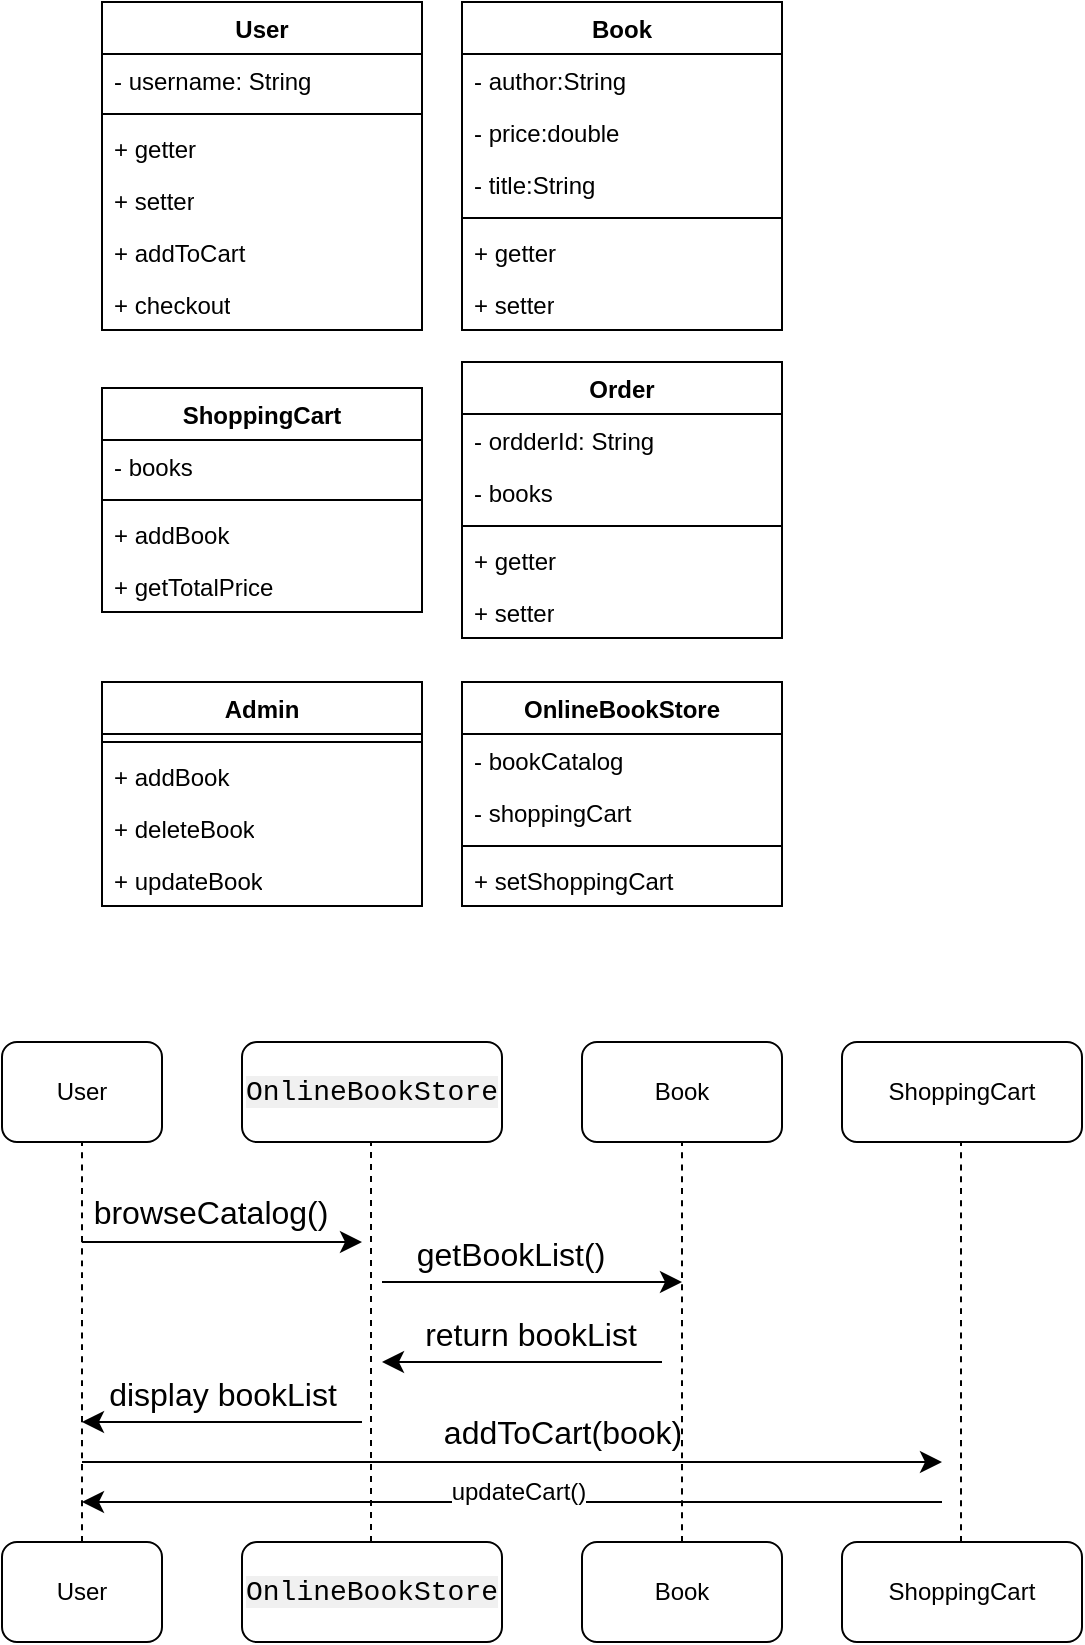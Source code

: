 <mxfile version="24.4.13" type="github" pages="3">
  <diagram id="C5RBs43oDa-KdzZeNtuy" name="Page-1">
    <mxGraphModel grid="1" page="1" gridSize="10" guides="1" tooltips="1" connect="1" arrows="1" fold="1" pageScale="1" pageWidth="827" pageHeight="1169" math="0" shadow="0">
      <root>
        <mxCell id="WIyWlLk6GJQsqaUBKTNV-0" />
        <mxCell id="WIyWlLk6GJQsqaUBKTNV-1" parent="WIyWlLk6GJQsqaUBKTNV-0" />
        <mxCell id="1X8vv3nac9ooZldzb6Gp-10" value="User" style="swimlane;fontStyle=1;align=center;verticalAlign=top;childLayout=stackLayout;horizontal=1;startSize=26;horizontalStack=0;resizeParent=1;resizeParentMax=0;resizeLast=0;collapsible=1;marginBottom=0;whiteSpace=wrap;html=1;" vertex="1" parent="WIyWlLk6GJQsqaUBKTNV-1">
          <mxGeometry x="90" y="120" width="160" height="164" as="geometry" />
        </mxCell>
        <mxCell id="1X8vv3nac9ooZldzb6Gp-11" value="- username: String" style="text;strokeColor=none;fillColor=none;align=left;verticalAlign=top;spacingLeft=4;spacingRight=4;overflow=hidden;rotatable=0;points=[[0,0.5],[1,0.5]];portConstraint=eastwest;whiteSpace=wrap;html=1;" vertex="1" parent="1X8vv3nac9ooZldzb6Gp-10">
          <mxGeometry y="26" width="160" height="26" as="geometry" />
        </mxCell>
        <mxCell id="1X8vv3nac9ooZldzb6Gp-12" value="" style="line;strokeWidth=1;fillColor=none;align=left;verticalAlign=middle;spacingTop=-1;spacingLeft=3;spacingRight=3;rotatable=0;labelPosition=right;points=[];portConstraint=eastwest;strokeColor=inherit;" vertex="1" parent="1X8vv3nac9ooZldzb6Gp-10">
          <mxGeometry y="52" width="160" height="8" as="geometry" />
        </mxCell>
        <mxCell id="1X8vv3nac9ooZldzb6Gp-50" value="+ getter" style="text;strokeColor=none;fillColor=none;align=left;verticalAlign=top;spacingLeft=4;spacingRight=4;overflow=hidden;rotatable=0;points=[[0,0.5],[1,0.5]];portConstraint=eastwest;whiteSpace=wrap;html=1;" vertex="1" parent="1X8vv3nac9ooZldzb6Gp-10">
          <mxGeometry y="60" width="160" height="26" as="geometry" />
        </mxCell>
        <mxCell id="1X8vv3nac9ooZldzb6Gp-49" value="+ setter" style="text;strokeColor=none;fillColor=none;align=left;verticalAlign=top;spacingLeft=4;spacingRight=4;overflow=hidden;rotatable=0;points=[[0,0.5],[1,0.5]];portConstraint=eastwest;whiteSpace=wrap;html=1;" vertex="1" parent="1X8vv3nac9ooZldzb6Gp-10">
          <mxGeometry y="86" width="160" height="26" as="geometry" />
        </mxCell>
        <mxCell id="1X8vv3nac9ooZldzb6Gp-48" value="+ addToCart" style="text;strokeColor=none;fillColor=none;align=left;verticalAlign=top;spacingLeft=4;spacingRight=4;overflow=hidden;rotatable=0;points=[[0,0.5],[1,0.5]];portConstraint=eastwest;whiteSpace=wrap;html=1;" vertex="1" parent="1X8vv3nac9ooZldzb6Gp-10">
          <mxGeometry y="112" width="160" height="26" as="geometry" />
        </mxCell>
        <mxCell id="1X8vv3nac9ooZldzb6Gp-13" value="+ checkout" style="text;strokeColor=none;fillColor=none;align=left;verticalAlign=top;spacingLeft=4;spacingRight=4;overflow=hidden;rotatable=0;points=[[0,0.5],[1,0.5]];portConstraint=eastwest;whiteSpace=wrap;html=1;" vertex="1" parent="1X8vv3nac9ooZldzb6Gp-10">
          <mxGeometry y="138" width="160" height="26" as="geometry" />
        </mxCell>
        <mxCell id="1X8vv3nac9ooZldzb6Gp-14" value="Book" style="swimlane;fontStyle=1;align=center;verticalAlign=top;childLayout=stackLayout;horizontal=1;startSize=26;horizontalStack=0;resizeParent=1;resizeParentMax=0;resizeLast=0;collapsible=1;marginBottom=0;whiteSpace=wrap;html=1;" vertex="1" parent="WIyWlLk6GJQsqaUBKTNV-1">
          <mxGeometry x="270" y="120" width="160" height="164" as="geometry" />
        </mxCell>
        <mxCell id="1X8vv3nac9ooZldzb6Gp-15" value="- author:String" style="text;strokeColor=none;fillColor=none;align=left;verticalAlign=top;spacingLeft=4;spacingRight=4;overflow=hidden;rotatable=0;points=[[0,0.5],[1,0.5]];portConstraint=eastwest;whiteSpace=wrap;html=1;" vertex="1" parent="1X8vv3nac9ooZldzb6Gp-14">
          <mxGeometry y="26" width="160" height="26" as="geometry" />
        </mxCell>
        <mxCell id="1X8vv3nac9ooZldzb6Gp-39" value="- price:double" style="text;strokeColor=none;fillColor=none;align=left;verticalAlign=top;spacingLeft=4;spacingRight=4;overflow=hidden;rotatable=0;points=[[0,0.5],[1,0.5]];portConstraint=eastwest;whiteSpace=wrap;html=1;" vertex="1" parent="1X8vv3nac9ooZldzb6Gp-14">
          <mxGeometry y="52" width="160" height="26" as="geometry" />
        </mxCell>
        <mxCell id="1X8vv3nac9ooZldzb6Gp-40" value="- title:String" style="text;strokeColor=none;fillColor=none;align=left;verticalAlign=top;spacingLeft=4;spacingRight=4;overflow=hidden;rotatable=0;points=[[0,0.5],[1,0.5]];portConstraint=eastwest;whiteSpace=wrap;html=1;" vertex="1" parent="1X8vv3nac9ooZldzb6Gp-14">
          <mxGeometry y="78" width="160" height="26" as="geometry" />
        </mxCell>
        <mxCell id="1X8vv3nac9ooZldzb6Gp-16" value="" style="line;strokeWidth=1;fillColor=none;align=left;verticalAlign=middle;spacingTop=-1;spacingLeft=3;spacingRight=3;rotatable=0;labelPosition=right;points=[];portConstraint=eastwest;strokeColor=inherit;" vertex="1" parent="1X8vv3nac9ooZldzb6Gp-14">
          <mxGeometry y="104" width="160" height="8" as="geometry" />
        </mxCell>
        <mxCell id="1X8vv3nac9ooZldzb6Gp-17" value="+ getter" style="text;strokeColor=none;fillColor=none;align=left;verticalAlign=top;spacingLeft=4;spacingRight=4;overflow=hidden;rotatable=0;points=[[0,0.5],[1,0.5]];portConstraint=eastwest;whiteSpace=wrap;html=1;" vertex="1" parent="1X8vv3nac9ooZldzb6Gp-14">
          <mxGeometry y="112" width="160" height="26" as="geometry" />
        </mxCell>
        <mxCell id="1X8vv3nac9ooZldzb6Gp-53" value="+ setter" style="text;strokeColor=none;fillColor=none;align=left;verticalAlign=top;spacingLeft=4;spacingRight=4;overflow=hidden;rotatable=0;points=[[0,0.5],[1,0.5]];portConstraint=eastwest;whiteSpace=wrap;html=1;" vertex="1" parent="1X8vv3nac9ooZldzb6Gp-14">
          <mxGeometry y="138" width="160" height="26" as="geometry" />
        </mxCell>
        <mxCell id="1X8vv3nac9ooZldzb6Gp-18" value="ShoppingCart" style="swimlane;fontStyle=1;align=center;verticalAlign=top;childLayout=stackLayout;horizontal=1;startSize=26;horizontalStack=0;resizeParent=1;resizeParentMax=0;resizeLast=0;collapsible=1;marginBottom=0;whiteSpace=wrap;html=1;" vertex="1" parent="WIyWlLk6GJQsqaUBKTNV-1">
          <mxGeometry x="90" y="313" width="160" height="112" as="geometry" />
        </mxCell>
        <mxCell id="1X8vv3nac9ooZldzb6Gp-19" value="- books" style="text;strokeColor=none;fillColor=none;align=left;verticalAlign=top;spacingLeft=4;spacingRight=4;overflow=hidden;rotatable=0;points=[[0,0.5],[1,0.5]];portConstraint=eastwest;whiteSpace=wrap;html=1;" vertex="1" parent="1X8vv3nac9ooZldzb6Gp-18">
          <mxGeometry y="26" width="160" height="26" as="geometry" />
        </mxCell>
        <mxCell id="1X8vv3nac9ooZldzb6Gp-20" value="" style="line;strokeWidth=1;fillColor=none;align=left;verticalAlign=middle;spacingTop=-1;spacingLeft=3;spacingRight=3;rotatable=0;labelPosition=right;points=[];portConstraint=eastwest;strokeColor=inherit;" vertex="1" parent="1X8vv3nac9ooZldzb6Gp-18">
          <mxGeometry y="52" width="160" height="8" as="geometry" />
        </mxCell>
        <mxCell id="1X8vv3nac9ooZldzb6Gp-55" value="+ addBook" style="text;strokeColor=none;fillColor=none;align=left;verticalAlign=top;spacingLeft=4;spacingRight=4;overflow=hidden;rotatable=0;points=[[0,0.5],[1,0.5]];portConstraint=eastwest;whiteSpace=wrap;html=1;" vertex="1" parent="1X8vv3nac9ooZldzb6Gp-18">
          <mxGeometry y="60" width="160" height="26" as="geometry" />
        </mxCell>
        <mxCell id="1X8vv3nac9ooZldzb6Gp-21" value="+ getTotalPrice" style="text;strokeColor=none;fillColor=none;align=left;verticalAlign=top;spacingLeft=4;spacingRight=4;overflow=hidden;rotatable=0;points=[[0,0.5],[1,0.5]];portConstraint=eastwest;whiteSpace=wrap;html=1;" vertex="1" parent="1X8vv3nac9ooZldzb6Gp-18">
          <mxGeometry y="86" width="160" height="26" as="geometry" />
        </mxCell>
        <mxCell id="1X8vv3nac9ooZldzb6Gp-22" value="Order" style="swimlane;fontStyle=1;align=center;verticalAlign=top;childLayout=stackLayout;horizontal=1;startSize=26;horizontalStack=0;resizeParent=1;resizeParentMax=0;resizeLast=0;collapsible=1;marginBottom=0;whiteSpace=wrap;html=1;" vertex="1" parent="WIyWlLk6GJQsqaUBKTNV-1">
          <mxGeometry x="270" y="300" width="160" height="138" as="geometry" />
        </mxCell>
        <mxCell id="1X8vv3nac9ooZldzb6Gp-23" value="- ordderId: String" style="text;strokeColor=none;fillColor=none;align=left;verticalAlign=top;spacingLeft=4;spacingRight=4;overflow=hidden;rotatable=0;points=[[0,0.5],[1,0.5]];portConstraint=eastwest;whiteSpace=wrap;html=1;" vertex="1" parent="1X8vv3nac9ooZldzb6Gp-22">
          <mxGeometry y="26" width="160" height="26" as="geometry" />
        </mxCell>
        <mxCell id="1X8vv3nac9ooZldzb6Gp-56" value="- books" style="text;strokeColor=none;fillColor=none;align=left;verticalAlign=top;spacingLeft=4;spacingRight=4;overflow=hidden;rotatable=0;points=[[0,0.5],[1,0.5]];portConstraint=eastwest;whiteSpace=wrap;html=1;" vertex="1" parent="1X8vv3nac9ooZldzb6Gp-22">
          <mxGeometry y="52" width="160" height="26" as="geometry" />
        </mxCell>
        <mxCell id="1X8vv3nac9ooZldzb6Gp-24" value="" style="line;strokeWidth=1;fillColor=none;align=left;verticalAlign=middle;spacingTop=-1;spacingLeft=3;spacingRight=3;rotatable=0;labelPosition=right;points=[];portConstraint=eastwest;strokeColor=inherit;" vertex="1" parent="1X8vv3nac9ooZldzb6Gp-22">
          <mxGeometry y="78" width="160" height="8" as="geometry" />
        </mxCell>
        <mxCell id="1X8vv3nac9ooZldzb6Gp-25" value="+ getter" style="text;strokeColor=none;fillColor=none;align=left;verticalAlign=top;spacingLeft=4;spacingRight=4;overflow=hidden;rotatable=0;points=[[0,0.5],[1,0.5]];portConstraint=eastwest;whiteSpace=wrap;html=1;" vertex="1" parent="1X8vv3nac9ooZldzb6Gp-22">
          <mxGeometry y="86" width="160" height="26" as="geometry" />
        </mxCell>
        <mxCell id="1X8vv3nac9ooZldzb6Gp-57" value="+ setter" style="text;strokeColor=none;fillColor=none;align=left;verticalAlign=top;spacingLeft=4;spacingRight=4;overflow=hidden;rotatable=0;points=[[0,0.5],[1,0.5]];portConstraint=eastwest;whiteSpace=wrap;html=1;" vertex="1" parent="1X8vv3nac9ooZldzb6Gp-22">
          <mxGeometry y="112" width="160" height="26" as="geometry" />
        </mxCell>
        <mxCell id="1X8vv3nac9ooZldzb6Gp-27" value="Admin" style="swimlane;fontStyle=1;align=center;verticalAlign=top;childLayout=stackLayout;horizontal=1;startSize=26;horizontalStack=0;resizeParent=1;resizeParentMax=0;resizeLast=0;collapsible=1;marginBottom=0;whiteSpace=wrap;html=1;" vertex="1" parent="WIyWlLk6GJQsqaUBKTNV-1">
          <mxGeometry x="90" y="460" width="160" height="112" as="geometry" />
        </mxCell>
        <mxCell id="1X8vv3nac9ooZldzb6Gp-29" value="" style="line;strokeWidth=1;fillColor=none;align=left;verticalAlign=middle;spacingTop=-1;spacingLeft=3;spacingRight=3;rotatable=0;labelPosition=right;points=[];portConstraint=eastwest;strokeColor=inherit;" vertex="1" parent="1X8vv3nac9ooZldzb6Gp-27">
          <mxGeometry y="26" width="160" height="8" as="geometry" />
        </mxCell>
        <mxCell id="1X8vv3nac9ooZldzb6Gp-60" value="+ addBook" style="text;strokeColor=none;fillColor=none;align=left;verticalAlign=top;spacingLeft=4;spacingRight=4;overflow=hidden;rotatable=0;points=[[0,0.5],[1,0.5]];portConstraint=eastwest;whiteSpace=wrap;html=1;" vertex="1" parent="1X8vv3nac9ooZldzb6Gp-27">
          <mxGeometry y="34" width="160" height="26" as="geometry" />
        </mxCell>
        <mxCell id="1X8vv3nac9ooZldzb6Gp-61" value="+ deleteBook" style="text;strokeColor=none;fillColor=none;align=left;verticalAlign=top;spacingLeft=4;spacingRight=4;overflow=hidden;rotatable=0;points=[[0,0.5],[1,0.5]];portConstraint=eastwest;whiteSpace=wrap;html=1;" vertex="1" parent="1X8vv3nac9ooZldzb6Gp-27">
          <mxGeometry y="60" width="160" height="26" as="geometry" />
        </mxCell>
        <mxCell id="1X8vv3nac9ooZldzb6Gp-30" value="+ updateBook" style="text;strokeColor=none;fillColor=none;align=left;verticalAlign=top;spacingLeft=4;spacingRight=4;overflow=hidden;rotatable=0;points=[[0,0.5],[1,0.5]];portConstraint=eastwest;whiteSpace=wrap;html=1;" vertex="1" parent="1X8vv3nac9ooZldzb6Gp-27">
          <mxGeometry y="86" width="160" height="26" as="geometry" />
        </mxCell>
        <mxCell id="1X8vv3nac9ooZldzb6Gp-35" value="OnlineBookStore" style="swimlane;fontStyle=1;align=center;verticalAlign=top;childLayout=stackLayout;horizontal=1;startSize=26;horizontalStack=0;resizeParent=1;resizeParentMax=0;resizeLast=0;collapsible=1;marginBottom=0;whiteSpace=wrap;html=1;" vertex="1" parent="WIyWlLk6GJQsqaUBKTNV-1">
          <mxGeometry x="270" y="460" width="160" height="112" as="geometry" />
        </mxCell>
        <mxCell id="1X8vv3nac9ooZldzb6Gp-36" value="- bookCatalog" style="text;strokeColor=none;fillColor=none;align=left;verticalAlign=top;spacingLeft=4;spacingRight=4;overflow=hidden;rotatable=0;points=[[0,0.5],[1,0.5]];portConstraint=eastwest;whiteSpace=wrap;html=1;" vertex="1" parent="1X8vv3nac9ooZldzb6Gp-35">
          <mxGeometry y="26" width="160" height="26" as="geometry" />
        </mxCell>
        <mxCell id="1X8vv3nac9ooZldzb6Gp-62" value="- shoppingCart" style="text;strokeColor=none;fillColor=none;align=left;verticalAlign=top;spacingLeft=4;spacingRight=4;overflow=hidden;rotatable=0;points=[[0,0.5],[1,0.5]];portConstraint=eastwest;whiteSpace=wrap;html=1;" vertex="1" parent="1X8vv3nac9ooZldzb6Gp-35">
          <mxGeometry y="52" width="160" height="26" as="geometry" />
        </mxCell>
        <mxCell id="1X8vv3nac9ooZldzb6Gp-37" value="" style="line;strokeWidth=1;fillColor=none;align=left;verticalAlign=middle;spacingTop=-1;spacingLeft=3;spacingRight=3;rotatable=0;labelPosition=right;points=[];portConstraint=eastwest;strokeColor=inherit;" vertex="1" parent="1X8vv3nac9ooZldzb6Gp-35">
          <mxGeometry y="78" width="160" height="8" as="geometry" />
        </mxCell>
        <mxCell id="1X8vv3nac9ooZldzb6Gp-38" value="+ setShoppingCart" style="text;strokeColor=none;fillColor=none;align=left;verticalAlign=top;spacingLeft=4;spacingRight=4;overflow=hidden;rotatable=0;points=[[0,0.5],[1,0.5]];portConstraint=eastwest;whiteSpace=wrap;html=1;" vertex="1" parent="1X8vv3nac9ooZldzb6Gp-35">
          <mxGeometry y="86" width="160" height="26" as="geometry" />
        </mxCell>
        <mxCell id="1X8vv3nac9ooZldzb6Gp-43" style="edgeStyle=none;curved=1;rounded=0;orthogonalLoop=1;jettySize=auto;html=1;exitX=0;exitY=0;exitDx=0;exitDy=0;fontSize=12;startSize=8;endSize=8;" edge="1" parent="WIyWlLk6GJQsqaUBKTNV-1" source="1X8vv3nac9ooZldzb6Gp-22" target="1X8vv3nac9ooZldzb6Gp-22">
          <mxGeometry relative="1" as="geometry" />
        </mxCell>
        <mxCell id="1X8vv3nac9ooZldzb6Gp-64" value="User" style="rounded=1;whiteSpace=wrap;html=1;" vertex="1" parent="WIyWlLk6GJQsqaUBKTNV-1">
          <mxGeometry x="40" y="640" width="80" height="50" as="geometry" />
        </mxCell>
        <mxCell id="1X8vv3nac9ooZldzb6Gp-67" value="&lt;span style=&quot;font-family: Menlo, Monaco, Consolas, &amp;quot;Courier New&amp;quot;, monospace; font-size: 14px; text-align: left; background-color: rgba(0, 0, 0, 0.06);&quot;&gt;OnlineBookStore&lt;/span&gt;" style="rounded=1;whiteSpace=wrap;html=1;" vertex="1" parent="WIyWlLk6GJQsqaUBKTNV-1">
          <mxGeometry x="160" y="640" width="130" height="50" as="geometry" />
        </mxCell>
        <mxCell id="1X8vv3nac9ooZldzb6Gp-68" value="Book" style="rounded=1;whiteSpace=wrap;html=1;" vertex="1" parent="WIyWlLk6GJQsqaUBKTNV-1">
          <mxGeometry x="330" y="640" width="100" height="50" as="geometry" />
        </mxCell>
        <mxCell id="1X8vv3nac9ooZldzb6Gp-69" value="ShoppingCart" style="rounded=1;whiteSpace=wrap;html=1;" vertex="1" parent="WIyWlLk6GJQsqaUBKTNV-1">
          <mxGeometry x="460" y="640" width="120" height="50" as="geometry" />
        </mxCell>
        <mxCell id="1X8vv3nac9ooZldzb6Gp-70" value="User" style="rounded=1;whiteSpace=wrap;html=1;" vertex="1" parent="WIyWlLk6GJQsqaUBKTNV-1">
          <mxGeometry x="40" y="890" width="80" height="50" as="geometry" />
        </mxCell>
        <mxCell id="1X8vv3nac9ooZldzb6Gp-71" value="&lt;span style=&quot;font-family: Menlo, Monaco, Consolas, &amp;quot;Courier New&amp;quot;, monospace; font-size: 14px; text-align: left; background-color: rgba(0, 0, 0, 0.06);&quot;&gt;OnlineBookStore&lt;/span&gt;" style="rounded=1;whiteSpace=wrap;html=1;" vertex="1" parent="WIyWlLk6GJQsqaUBKTNV-1">
          <mxGeometry x="160" y="890" width="130" height="50" as="geometry" />
        </mxCell>
        <mxCell id="1X8vv3nac9ooZldzb6Gp-72" value="Book" style="rounded=1;whiteSpace=wrap;html=1;" vertex="1" parent="WIyWlLk6GJQsqaUBKTNV-1">
          <mxGeometry x="330" y="890" width="100" height="50" as="geometry" />
        </mxCell>
        <mxCell id="1X8vv3nac9ooZldzb6Gp-73" value="ShoppingCart" style="rounded=1;whiteSpace=wrap;html=1;" vertex="1" parent="WIyWlLk6GJQsqaUBKTNV-1">
          <mxGeometry x="460" y="890" width="120" height="50" as="geometry" />
        </mxCell>
        <mxCell id="1X8vv3nac9ooZldzb6Gp-81" value="" style="endArrow=none;dashed=1;html=1;rounded=0;fontSize=12;startSize=8;endSize=8;curved=1;exitX=0.5;exitY=0;exitDx=0;exitDy=0;entryX=0.5;entryY=1;entryDx=0;entryDy=0;" edge="1" parent="WIyWlLk6GJQsqaUBKTNV-1" source="1X8vv3nac9ooZldzb6Gp-70" target="1X8vv3nac9ooZldzb6Gp-64">
          <mxGeometry width="50" height="50" relative="1" as="geometry">
            <mxPoint x="40" y="790" as="sourcePoint" />
            <mxPoint x="80" y="720" as="targetPoint" />
          </mxGeometry>
        </mxCell>
        <mxCell id="1X8vv3nac9ooZldzb6Gp-82" value="" style="endArrow=none;dashed=1;html=1;rounded=0;fontSize=12;startSize=8;endSize=8;curved=1;exitX=0.5;exitY=0;exitDx=0;exitDy=0;entryX=0.5;entryY=1;entryDx=0;entryDy=0;" edge="1" parent="WIyWlLk6GJQsqaUBKTNV-1">
          <mxGeometry width="50" height="50" relative="1" as="geometry">
            <mxPoint x="224.5" y="890" as="sourcePoint" />
            <mxPoint x="224.5" y="690" as="targetPoint" />
            <Array as="points">
              <mxPoint x="224.5" y="790" />
            </Array>
          </mxGeometry>
        </mxCell>
        <mxCell id="1X8vv3nac9ooZldzb6Gp-83" value="" style="endArrow=none;dashed=1;html=1;rounded=0;fontSize=12;startSize=8;endSize=8;curved=1;exitX=0.5;exitY=0;exitDx=0;exitDy=0;entryX=0.5;entryY=1;entryDx=0;entryDy=0;" edge="1" parent="WIyWlLk6GJQsqaUBKTNV-1">
          <mxGeometry width="50" height="50" relative="1" as="geometry">
            <mxPoint x="380" y="890" as="sourcePoint" />
            <mxPoint x="380" y="690" as="targetPoint" />
          </mxGeometry>
        </mxCell>
        <mxCell id="1X8vv3nac9ooZldzb6Gp-84" value="" style="endArrow=none;dashed=1;html=1;rounded=0;fontSize=12;startSize=8;endSize=8;curved=1;exitX=0.5;exitY=0;exitDx=0;exitDy=0;entryX=0.5;entryY=1;entryDx=0;entryDy=0;" edge="1" parent="WIyWlLk6GJQsqaUBKTNV-1">
          <mxGeometry width="50" height="50" relative="1" as="geometry">
            <mxPoint x="519.5" y="890" as="sourcePoint" />
            <mxPoint x="519.5" y="690" as="targetPoint" />
          </mxGeometry>
        </mxCell>
        <mxCell id="1X8vv3nac9ooZldzb6Gp-88" value="" style="endArrow=classic;html=1;rounded=0;fontSize=12;startSize=8;endSize=8;curved=1;" edge="1" parent="WIyWlLk6GJQsqaUBKTNV-1">
          <mxGeometry width="50" height="50" relative="1" as="geometry">
            <mxPoint x="80" y="740" as="sourcePoint" />
            <mxPoint x="220" y="740" as="targetPoint" />
          </mxGeometry>
        </mxCell>
        <mxCell id="1X8vv3nac9ooZldzb6Gp-92" value="" style="edgeStyle=none;curved=1;rounded=0;orthogonalLoop=1;jettySize=auto;html=1;fontSize=12;startSize=8;endSize=8;" edge="1" parent="WIyWlLk6GJQsqaUBKTNV-1">
          <mxGeometry relative="1" as="geometry">
            <mxPoint x="230" y="760" as="sourcePoint" />
            <mxPoint x="380" y="760" as="targetPoint" />
          </mxGeometry>
        </mxCell>
        <mxCell id="1X8vv3nac9ooZldzb6Gp-89" value="browseCatalog()&lt;div&gt;&lt;br&gt;&lt;/div&gt;" style="text;html=1;align=center;verticalAlign=middle;resizable=0;points=[];autosize=1;strokeColor=none;fillColor=none;fontSize=16;" vertex="1" parent="WIyWlLk6GJQsqaUBKTNV-1">
          <mxGeometry x="74" y="710" width="140" height="50" as="geometry" />
        </mxCell>
        <mxCell id="1X8vv3nac9ooZldzb6Gp-93" value="getBookList()" style="text;html=1;align=center;verticalAlign=middle;resizable=0;points=[];autosize=1;strokeColor=none;fillColor=none;fontSize=16;" vertex="1" parent="WIyWlLk6GJQsqaUBKTNV-1">
          <mxGeometry x="234" y="731" width="120" height="30" as="geometry" />
        </mxCell>
        <mxCell id="1X8vv3nac9ooZldzb6Gp-95" value="" style="edgeStyle=none;curved=1;rounded=0;orthogonalLoop=1;jettySize=auto;html=1;fontSize=12;startSize=8;endSize=8;" edge="1" parent="WIyWlLk6GJQsqaUBKTNV-1">
          <mxGeometry relative="1" as="geometry">
            <mxPoint x="370" y="800" as="sourcePoint" />
            <mxPoint x="230" y="800" as="targetPoint" />
            <Array as="points" />
          </mxGeometry>
        </mxCell>
        <mxCell id="1X8vv3nac9ooZldzb6Gp-96" value="return bookList" style="text;html=1;align=center;verticalAlign=middle;resizable=0;points=[];autosize=1;strokeColor=none;fillColor=none;fontSize=16;" vertex="1" parent="WIyWlLk6GJQsqaUBKTNV-1">
          <mxGeometry x="239" y="771" width="130" height="30" as="geometry" />
        </mxCell>
        <mxCell id="1X8vv3nac9ooZldzb6Gp-97" value="" style="edgeStyle=none;curved=1;rounded=0;orthogonalLoop=1;jettySize=auto;html=1;fontSize=12;startSize=8;endSize=8;" edge="1" parent="WIyWlLk6GJQsqaUBKTNV-1">
          <mxGeometry relative="1" as="geometry">
            <mxPoint x="80" y="850" as="sourcePoint" />
            <mxPoint x="510" y="850" as="targetPoint" />
          </mxGeometry>
        </mxCell>
        <mxCell id="1X8vv3nac9ooZldzb6Gp-98" value="" style="edgeStyle=none;curved=1;rounded=0;orthogonalLoop=1;jettySize=auto;html=1;fontSize=12;startSize=8;endSize=8;" edge="1" parent="WIyWlLk6GJQsqaUBKTNV-1">
          <mxGeometry relative="1" as="geometry">
            <mxPoint x="220" y="830" as="sourcePoint" />
            <mxPoint x="80" y="830" as="targetPoint" />
            <Array as="points" />
          </mxGeometry>
        </mxCell>
        <mxCell id="1X8vv3nac9ooZldzb6Gp-99" value="display bookList" style="text;html=1;align=center;verticalAlign=middle;resizable=0;points=[];autosize=1;strokeColor=none;fillColor=none;fontSize=16;" vertex="1" parent="WIyWlLk6GJQsqaUBKTNV-1">
          <mxGeometry x="80" y="801" width="140" height="30" as="geometry" />
        </mxCell>
        <mxCell id="1X8vv3nac9ooZldzb6Gp-100" value="addToCart(book)" style="text;html=1;align=center;verticalAlign=middle;resizable=0;points=[];autosize=1;strokeColor=none;fillColor=none;fontSize=16;" vertex="1" parent="WIyWlLk6GJQsqaUBKTNV-1">
          <mxGeometry x="250" y="820" width="140" height="30" as="geometry" />
        </mxCell>
        <mxCell id="1X8vv3nac9ooZldzb6Gp-105" value="" style="edgeStyle=none;curved=1;rounded=0;orthogonalLoop=1;jettySize=auto;html=1;fontSize=12;startSize=8;endSize=8;entryX=0.002;entryY=0;entryDx=0;entryDy=0;entryPerimeter=0;" edge="1" parent="WIyWlLk6GJQsqaUBKTNV-1">
          <mxGeometry relative="1" as="geometry">
            <mxPoint x="510" y="870" as="sourcePoint" />
            <mxPoint x="80.0" y="870" as="targetPoint" />
            <Array as="points" />
          </mxGeometry>
        </mxCell>
        <mxCell id="1X8vv3nac9ooZldzb6Gp-106" value="updateCart()" style="edgeLabel;html=1;align=center;verticalAlign=middle;resizable=0;points=[];fontSize=12;" vertex="1" connectable="0" parent="1X8vv3nac9ooZldzb6Gp-105">
          <mxGeometry x="-0.014" y="-5" relative="1" as="geometry">
            <mxPoint as="offset" />
          </mxGeometry>
        </mxCell>
      </root>
    </mxGraphModel>
  </diagram>
  <diagram id="X3ri0JwbIcQaCIlPuGAv" name="第 2 页">
    <mxGraphModel dx="1797" dy="1105" grid="0" gridSize="10" guides="1" tooltips="1" connect="1" arrows="1" fold="1" page="0" pageScale="1" pageWidth="827" pageHeight="1169" math="0" shadow="0">
      <root>
        <mxCell id="0" />
        <mxCell id="1" parent="0" />
        <mxCell id="TP8FtJQ4MXHYE81Fx8D9-1" value="User" style="rounded=1;whiteSpace=wrap;html=1;" vertex="1" parent="1">
          <mxGeometry x="-311" y="233" width="80" height="50" as="geometry" />
        </mxCell>
        <mxCell id="TP8FtJQ4MXHYE81Fx8D9-2" value="&lt;span style=&quot;font-family: Menlo, Monaco, Consolas, &amp;quot;Courier New&amp;quot;, monospace; font-size: 14px; text-align: left; background-color: rgba(0, 0, 0, 0.06);&quot;&gt;OnlineBookStore&lt;/span&gt;" style="rounded=1;whiteSpace=wrap;html=1;" vertex="1" parent="1">
          <mxGeometry x="104" y="233" width="130" height="50" as="geometry" />
        </mxCell>
        <mxCell id="TP8FtJQ4MXHYE81Fx8D9-3" value="Order" style="rounded=1;whiteSpace=wrap;html=1;" vertex="1" parent="1">
          <mxGeometry x="-21" y="233" width="100" height="50" as="geometry" />
        </mxCell>
        <mxCell id="TP8FtJQ4MXHYE81Fx8D9-5" value="User" style="rounded=1;whiteSpace=wrap;html=1;" vertex="1" parent="1">
          <mxGeometry x="-311" y="483" width="80" height="50" as="geometry" />
        </mxCell>
        <mxCell id="TP8FtJQ4MXHYE81Fx8D9-6" value="&lt;span style=&quot;font-family: Menlo, Monaco, Consolas, &amp;quot;Courier New&amp;quot;, monospace; font-size: 14px; text-align: left; background-color: rgba(0, 0, 0, 0.06);&quot;&gt;OnlineBookStore&lt;/span&gt;" style="rounded=1;whiteSpace=wrap;html=1;" vertex="1" parent="1">
          <mxGeometry x="104" y="486" width="130" height="50" as="geometry" />
        </mxCell>
        <mxCell id="TP8FtJQ4MXHYE81Fx8D9-7" value="Order" style="rounded=1;whiteSpace=wrap;html=1;" vertex="1" parent="1">
          <mxGeometry x="-21" y="483" width="100" height="50" as="geometry" />
        </mxCell>
        <mxCell id="TP8FtJQ4MXHYE81Fx8D9-8" value="ShoppingCart" style="rounded=1;whiteSpace=wrap;html=1;" vertex="1" parent="1">
          <mxGeometry x="-186" y="483" width="120" height="50" as="geometry" />
        </mxCell>
        <mxCell id="TP8FtJQ4MXHYE81Fx8D9-9" value="" style="endArrow=none;dashed=1;html=1;rounded=0;fontSize=12;startSize=8;endSize=8;curved=1;exitX=0.5;exitY=0;exitDx=0;exitDy=0;entryX=0.5;entryY=1;entryDx=0;entryDy=0;" edge="1" parent="1" source="TP8FtJQ4MXHYE81Fx8D9-5" target="TP8FtJQ4MXHYE81Fx8D9-1">
          <mxGeometry width="50" height="50" relative="1" as="geometry">
            <mxPoint x="-311" y="383" as="sourcePoint" />
            <mxPoint x="-271" y="313" as="targetPoint" />
          </mxGeometry>
        </mxCell>
        <mxCell id="TP8FtJQ4MXHYE81Fx8D9-10" value="" style="endArrow=none;dashed=1;html=1;rounded=0;fontSize=12;startSize=8;endSize=8;curved=1;exitX=0.5;exitY=0;exitDx=0;exitDy=0;entryX=0.5;entryY=1;entryDx=0;entryDy=0;" edge="1" parent="1">
          <mxGeometry width="50" height="50" relative="1" as="geometry">
            <mxPoint x="-126.5" y="483" as="sourcePoint" />
            <mxPoint x="-126.5" y="283" as="targetPoint" />
            <Array as="points">
              <mxPoint x="-126.5" y="383" />
            </Array>
          </mxGeometry>
        </mxCell>
        <mxCell id="TP8FtJQ4MXHYE81Fx8D9-11" value="" style="endArrow=none;dashed=1;html=1;rounded=0;fontSize=12;startSize=8;endSize=8;curved=1;exitX=0.5;exitY=0;exitDx=0;exitDy=0;entryX=0.5;entryY=1;entryDx=0;entryDy=0;" edge="1" parent="1">
          <mxGeometry width="50" height="50" relative="1" as="geometry">
            <mxPoint x="29" y="483" as="sourcePoint" />
            <mxPoint x="29" y="283" as="targetPoint" />
          </mxGeometry>
        </mxCell>
        <mxCell id="TP8FtJQ4MXHYE81Fx8D9-12" value="" style="endArrow=none;dashed=1;html=1;rounded=0;fontSize=12;startSize=8;endSize=8;curved=1;exitX=0.5;exitY=0;exitDx=0;exitDy=0;entryX=0.5;entryY=1;entryDx=0;entryDy=0;" edge="1" parent="1">
          <mxGeometry width="50" height="50" relative="1" as="geometry">
            <mxPoint x="168.5" y="483" as="sourcePoint" />
            <mxPoint x="168.5" y="283" as="targetPoint" />
          </mxGeometry>
        </mxCell>
        <mxCell id="TP8FtJQ4MXHYE81Fx8D9-13" value="" style="endArrow=classic;html=1;rounded=0;fontSize=12;startSize=8;endSize=8;curved=1;" edge="1" parent="1">
          <mxGeometry width="50" height="50" relative="1" as="geometry">
            <mxPoint x="-271" y="333" as="sourcePoint" />
            <mxPoint x="-131" y="333" as="targetPoint" />
          </mxGeometry>
        </mxCell>
        <mxCell id="TP8FtJQ4MXHYE81Fx8D9-14" value="" style="edgeStyle=none;curved=1;rounded=0;orthogonalLoop=1;jettySize=auto;html=1;fontSize=12;startSize=8;endSize=8;" edge="1" parent="1">
          <mxGeometry relative="1" as="geometry">
            <mxPoint x="-121" y="353" as="sourcePoint" />
            <mxPoint x="29" y="353" as="targetPoint" />
          </mxGeometry>
        </mxCell>
        <mxCell id="TP8FtJQ4MXHYE81Fx8D9-15" value="&lt;div&gt;checkout()&lt;/div&gt;" style="text;html=1;align=center;verticalAlign=middle;resizable=0;points=[];autosize=1;strokeColor=none;fillColor=none;fontSize=16;" vertex="1" parent="1">
          <mxGeometry x="-253" y="313" width="93" height="31" as="geometry" />
        </mxCell>
        <mxCell id="TP8FtJQ4MXHYE81Fx8D9-16" value="createOrder()" style="text;html=1;align=center;verticalAlign=middle;resizable=0;points=[];autosize=1;strokeColor=none;fillColor=none;fontSize=16;" vertex="1" parent="1">
          <mxGeometry x="-114" y="324" width="114" height="31" as="geometry" />
        </mxCell>
        <mxCell id="TP8FtJQ4MXHYE81Fx8D9-19" value="" style="edgeStyle=none;curved=1;rounded=0;orthogonalLoop=1;jettySize=auto;html=1;fontSize=12;startSize=8;endSize=8;" edge="1" parent="1">
          <mxGeometry relative="1" as="geometry">
            <mxPoint x="33" y="394" as="sourcePoint" />
            <mxPoint x="160" y="394" as="targetPoint" />
          </mxGeometry>
        </mxCell>
        <mxCell id="TP8FtJQ4MXHYE81Fx8D9-20" value="" style="edgeStyle=none;curved=1;rounded=0;orthogonalLoop=1;jettySize=auto;html=1;fontSize=12;startSize=8;endSize=8;" edge="1" parent="1">
          <mxGeometry relative="1" as="geometry">
            <mxPoint x="23" y="462" as="sourcePoint" />
            <mxPoint x="-270" y="462" as="targetPoint" />
            <Array as="points" />
          </mxGeometry>
        </mxCell>
        <mxCell id="TP8FtJQ4MXHYE81Fx8D9-29" value="orderConfirmation()&lt;div&gt;&lt;br&gt;&lt;/div&gt;" style="edgeLabel;html=1;align=center;verticalAlign=middle;resizable=0;points=[];fontSize=12;" vertex="1" connectable="0" parent="TP8FtJQ4MXHYE81Fx8D9-20">
          <mxGeometry x="0.085" y="-3" relative="1" as="geometry">
            <mxPoint as="offset" />
          </mxGeometry>
        </mxCell>
        <mxCell id="TP8FtJQ4MXHYE81Fx8D9-23" value="" style="edgeStyle=none;curved=1;rounded=0;orthogonalLoop=1;jettySize=auto;html=1;fontSize=12;startSize=8;endSize=8;" edge="1" parent="1">
          <mxGeometry relative="1" as="geometry">
            <mxPoint x="163" y="424" as="sourcePoint" />
            <mxPoint x="32" y="424" as="targetPoint" />
            <Array as="points" />
          </mxGeometry>
        </mxCell>
        <mxCell id="TP8FtJQ4MXHYE81Fx8D9-25" value="ShoppingCart" style="rounded=1;whiteSpace=wrap;html=1;" vertex="1" parent="1">
          <mxGeometry x="-186" y="233" width="120" height="50" as="geometry" />
        </mxCell>
        <mxCell id="TP8FtJQ4MXHYE81Fx8D9-27" value="processPayment()" style="text;html=1;align=center;verticalAlign=middle;resizable=0;points=[];autosize=1;strokeColor=none;fillColor=none;fontSize=16;" vertex="1" parent="1">
          <mxGeometry x="-2.5" y="367.5" width="148" height="31" as="geometry" />
        </mxCell>
        <mxCell id="TP8FtJQ4MXHYE81Fx8D9-28" value="paymentConfirmation()" style="text;html=1;align=center;verticalAlign=middle;resizable=0;points=[];autosize=1;strokeColor=none;fillColor=none;fontSize=16;" vertex="1" parent="1">
          <mxGeometry x="3.5" y="403.5" width="181" height="31" as="geometry" />
        </mxCell>
        <mxCell id="TP8FtJQ4MXHYE81Fx8D9-54" value="" style="ellipse;html=1;shape=startState;fillColor=#000000;strokeColor=#ff0000;" vertex="1" parent="1">
          <mxGeometry x="-129.5" y="763" width="30" height="30" as="geometry" />
        </mxCell>
        <mxCell id="TP8FtJQ4MXHYE81Fx8D9-55" value="" style="edgeStyle=orthogonalEdgeStyle;html=1;verticalAlign=bottom;endArrow=open;endSize=8;strokeColor=#ff0000;rounded=0;fontSize=12;curved=1;entryX=0.565;entryY=0.367;entryDx=0;entryDy=0;entryPerimeter=0;" edge="1" source="TP8FtJQ4MXHYE81Fx8D9-54" parent="1" target="TP8FtJQ4MXHYE81Fx8D9-56">
          <mxGeometry relative="1" as="geometry">
            <mxPoint x="-132" y="853" as="targetPoint" />
          </mxGeometry>
        </mxCell>
        <mxCell id="TP8FtJQ4MXHYE81Fx8D9-56" value="" style="shape=line;html=1;strokeWidth=6;strokeColor=#ff0000;" vertex="1" parent="1">
          <mxGeometry x="-226" y="854" width="200" height="10" as="geometry" />
        </mxCell>
        <mxCell id="TP8FtJQ4MXHYE81Fx8D9-57" value="" style="edgeStyle=orthogonalEdgeStyle;html=1;verticalAlign=bottom;endArrow=open;endSize=8;strokeColor=#ff0000;rounded=0;fontSize=12;curved=1;" edge="1" source="TP8FtJQ4MXHYE81Fx8D9-56" parent="1" target="TP8FtJQ4MXHYE81Fx8D9-58">
          <mxGeometry relative="1" as="geometry">
            <mxPoint x="-132" y="935" as="targetPoint" />
          </mxGeometry>
        </mxCell>
        <mxCell id="TP8FtJQ4MXHYE81Fx8D9-67" value="" style="edgeStyle=none;curved=1;rounded=0;orthogonalLoop=1;jettySize=auto;html=1;fontSize=12;startSize=8;endSize=8;" edge="1" parent="1" source="TP8FtJQ4MXHYE81Fx8D9-58" target="TP8FtJQ4MXHYE81Fx8D9-66">
          <mxGeometry relative="1" as="geometry" />
        </mxCell>
        <mxCell id="TP8FtJQ4MXHYE81Fx8D9-58" value="&lt;span style=&quot;font-family: Inter, -apple-system, BlinkMacSystemFont, &amp;quot;Segoe UI&amp;quot;, &amp;quot;SF Pro SC&amp;quot;, &amp;quot;SF Pro Display&amp;quot;, &amp;quot;SF Pro Icons&amp;quot;, &amp;quot;PingFang SC&amp;quot;, &amp;quot;Hiragino Sans GB&amp;quot;, &amp;quot;Microsoft YaHei&amp;quot;, &amp;quot;Helvetica Neue&amp;quot;, Helvetica, Arial, sans-serif; font-size: 16px; text-align: left; background-color: rgb(245, 245, 245);&quot;&gt;浏览图书目录&lt;/span&gt;" style="rounded=1;whiteSpace=wrap;html=1;arcSize=40;fontColor=#000000;fillColor=#ffffc0;strokeColor=#ff0000;" vertex="1" parent="1">
          <mxGeometry x="-343" y="939" width="120" height="40" as="geometry" />
        </mxCell>
        <mxCell id="TP8FtJQ4MXHYE81Fx8D9-69" value="" style="edgeStyle=none;curved=1;rounded=0;orthogonalLoop=1;jettySize=auto;html=1;fontSize=12;startSize=8;endSize=8;" edge="1" parent="1" target="TP8FtJQ4MXHYE81Fx8D9-68">
          <mxGeometry relative="1" as="geometry">
            <mxPoint x="-114" y="980" as="sourcePoint" />
          </mxGeometry>
        </mxCell>
        <mxCell id="TP8FtJQ4MXHYE81Fx8D9-59" value="&lt;span style=&quot;font-family: Inter, -apple-system, BlinkMacSystemFont, &amp;quot;Segoe UI&amp;quot;, &amp;quot;SF Pro SC&amp;quot;, &amp;quot;SF Pro Display&amp;quot;, &amp;quot;SF Pro Icons&amp;quot;, &amp;quot;PingFang SC&amp;quot;, &amp;quot;Hiragino Sans GB&amp;quot;, &amp;quot;Microsoft YaHei&amp;quot;, &amp;quot;Helvetica Neue&amp;quot;, Helvetica, Arial, sans-serif; font-size: 16px; text-align: left; background-color: rgb(245, 245, 245);&quot;&gt;添加图书到购物车&lt;/span&gt;" style="rounded=1;whiteSpace=wrap;html=1;arcSize=40;fontColor=#000000;fillColor=#ffffc0;strokeColor=#ff0000;" vertex="1" parent="1">
          <mxGeometry x="-192" y="937" width="143" height="40" as="geometry" />
        </mxCell>
        <mxCell id="TP8FtJQ4MXHYE81Fx8D9-71" value="" style="edgeStyle=none;curved=1;rounded=0;orthogonalLoop=1;jettySize=auto;html=1;fontSize=12;startSize=8;endSize=8;" edge="1" parent="1" source="TP8FtJQ4MXHYE81Fx8D9-61" target="TP8FtJQ4MXHYE81Fx8D9-70">
          <mxGeometry relative="1" as="geometry" />
        </mxCell>
        <mxCell id="TP8FtJQ4MXHYE81Fx8D9-61" value="&lt;span style=&quot;font-family: Inter, -apple-system, BlinkMacSystemFont, &amp;quot;Segoe UI&amp;quot;, &amp;quot;SF Pro SC&amp;quot;, &amp;quot;SF Pro Display&amp;quot;, &amp;quot;SF Pro Icons&amp;quot;, &amp;quot;PingFang SC&amp;quot;, &amp;quot;Hiragino Sans GB&amp;quot;, &amp;quot;Microsoft YaHei&amp;quot;, &amp;quot;Helvetica Neue&amp;quot;, Helvetica, Arial, sans-serif; font-size: 16px; text-align: left; background-color: rgb(245, 245, 245);&quot;&gt;结算购物车&lt;/span&gt;" style="rounded=1;whiteSpace=wrap;html=1;arcSize=40;fontColor=#000000;fillColor=#ffffc0;strokeColor=#ff0000;" vertex="1" parent="1">
          <mxGeometry x="-6" y="944" width="120" height="40" as="geometry" />
        </mxCell>
        <mxCell id="TP8FtJQ4MXHYE81Fx8D9-63" value="" style="edgeStyle=orthogonalEdgeStyle;html=1;verticalAlign=bottom;endArrow=open;endSize=8;strokeColor=#ff0000;rounded=0;fontSize=12;curved=1;entryX=0.552;entryY=0.075;entryDx=0;entryDy=0;entryPerimeter=0;" edge="1" parent="1" target="TP8FtJQ4MXHYE81Fx8D9-59">
          <mxGeometry relative="1" as="geometry">
            <mxPoint x="-114" y="925" as="targetPoint" />
            <mxPoint x="-114" y="865" as="sourcePoint" />
            <Array as="points">
              <mxPoint x="-114" y="901" />
              <mxPoint x="-113" y="901" />
            </Array>
          </mxGeometry>
        </mxCell>
        <mxCell id="TP8FtJQ4MXHYE81Fx8D9-64" value="" style="edgeStyle=orthogonalEdgeStyle;html=1;verticalAlign=bottom;endArrow=open;endSize=8;strokeColor=#ff0000;rounded=0;fontSize=12;curved=1;exitX=0.638;exitY=0.367;exitDx=0;exitDy=0;exitPerimeter=0;" edge="1" parent="1" source="TP8FtJQ4MXHYE81Fx8D9-56" target="TP8FtJQ4MXHYE81Fx8D9-61">
          <mxGeometry relative="1" as="geometry">
            <mxPoint x="-88" y="886" as="targetPoint" />
            <mxPoint x="54" y="894" as="sourcePoint" />
            <Array as="points">
              <mxPoint x="-104" y="894" />
              <mxPoint x="54" y="894" />
            </Array>
          </mxGeometry>
        </mxCell>
        <mxCell id="TP8FtJQ4MXHYE81Fx8D9-66" value="&lt;span style=&quot;font-family: Inter, -apple-system, BlinkMacSystemFont, &amp;quot;Segoe UI&amp;quot;, &amp;quot;SF Pro SC&amp;quot;, &amp;quot;SF Pro Display&amp;quot;, &amp;quot;SF Pro Icons&amp;quot;, &amp;quot;PingFang SC&amp;quot;, &amp;quot;Hiragino Sans GB&amp;quot;, &amp;quot;Microsoft YaHei&amp;quot;, &amp;quot;Helvetica Neue&amp;quot;, Helvetica, Arial, sans-serif; font-size: 16px; text-align: left; background-color: rgb(245, 245, 245);&quot;&gt;展示图书信息&lt;/span&gt;" style="whiteSpace=wrap;html=1;fillColor=#ffffc0;strokeColor=#ff0000;fontColor=#000000;rounded=1;arcSize=40;" vertex="1" parent="1">
          <mxGeometry x="-343" y="1089" width="120" height="60" as="geometry" />
        </mxCell>
        <mxCell id="TP8FtJQ4MXHYE81Fx8D9-75" style="edgeStyle=none;curved=1;rounded=0;orthogonalLoop=1;jettySize=auto;html=1;fontSize=12;startSize=8;endSize=8;" edge="1" parent="1" source="TP8FtJQ4MXHYE81Fx8D9-68" target="TP8FtJQ4MXHYE81Fx8D9-72">
          <mxGeometry relative="1" as="geometry" />
        </mxCell>
        <mxCell id="TP8FtJQ4MXHYE81Fx8D9-68" value="&lt;span style=&quot;font-family: Inter, -apple-system, BlinkMacSystemFont, &amp;quot;Segoe UI&amp;quot;, &amp;quot;SF Pro SC&amp;quot;, &amp;quot;SF Pro Display&amp;quot;, &amp;quot;SF Pro Icons&amp;quot;, &amp;quot;PingFang SC&amp;quot;, &amp;quot;Hiragino Sans GB&amp;quot;, &amp;quot;Microsoft YaHei&amp;quot;, &amp;quot;Helvetica Neue&amp;quot;, Helvetica, Arial, sans-serif; font-size: 16px; text-align: left; background-color: rgb(245, 245, 245);&quot;&gt;添加到购物车&lt;/span&gt;" style="rounded=1;whiteSpace=wrap;html=1;arcSize=40;fontColor=#000000;fillColor=#ffffc0;strokeColor=#ff0000;" vertex="1" parent="1">
          <mxGeometry x="-186" y="1094" width="143" height="43" as="geometry" />
        </mxCell>
        <mxCell id="TP8FtJQ4MXHYE81Fx8D9-76" style="edgeStyle=none;curved=1;rounded=0;orthogonalLoop=1;jettySize=auto;html=1;fontSize=12;startSize=8;endSize=8;" edge="1" parent="1" source="TP8FtJQ4MXHYE81Fx8D9-70" target="TP8FtJQ4MXHYE81Fx8D9-72">
          <mxGeometry relative="1" as="geometry">
            <mxPoint x="-78.333" y="1290.667" as="targetPoint" />
          </mxGeometry>
        </mxCell>
        <mxCell id="TP8FtJQ4MXHYE81Fx8D9-70" value="&lt;span style=&quot;font-family: Inter, -apple-system, BlinkMacSystemFont, &amp;quot;Segoe UI&amp;quot;, &amp;quot;SF Pro SC&amp;quot;, &amp;quot;SF Pro Display&amp;quot;, &amp;quot;SF Pro Icons&amp;quot;, &amp;quot;PingFang SC&amp;quot;, &amp;quot;Hiragino Sans GB&amp;quot;, &amp;quot;Microsoft YaHei&amp;quot;, &amp;quot;Helvetica Neue&amp;quot;, Helvetica, Arial, sans-serif; font-size: 16px; text-align: left; background-color: rgb(245, 245, 245);&quot;&gt;处理结算流程&lt;/span&gt;" style="whiteSpace=wrap;html=1;fillColor=#ffffc0;strokeColor=#ff0000;fontColor=#000000;rounded=1;arcSize=40;" vertex="1" parent="1">
          <mxGeometry x="-6" y="1094" width="120" height="43" as="geometry" />
        </mxCell>
        <mxCell id="TP8FtJQ4MXHYE81Fx8D9-72" value="" style="shape=line;html=1;strokeWidth=6;strokeColor=#ff0000;" vertex="1" parent="1">
          <mxGeometry x="-220.5" y="1266" width="200" height="10" as="geometry" />
        </mxCell>
        <mxCell id="TP8FtJQ4MXHYE81Fx8D9-73" value="" style="edgeStyle=orthogonalEdgeStyle;html=1;verticalAlign=bottom;endArrow=open;endSize=8;strokeColor=#ff0000;rounded=0;fontSize=12;curved=1;" edge="1" source="TP8FtJQ4MXHYE81Fx8D9-72" parent="1" target="TP8FtJQ4MXHYE81Fx8D9-77">
          <mxGeometry relative="1" as="geometry">
            <mxPoint x="-120.5" y="1346" as="targetPoint" />
          </mxGeometry>
        </mxCell>
        <mxCell id="TP8FtJQ4MXHYE81Fx8D9-74" style="edgeStyle=none;curved=1;rounded=0;orthogonalLoop=1;jettySize=auto;html=1;entryX=0.491;entryY=0.333;entryDx=0;entryDy=0;entryPerimeter=0;fontSize=12;startSize=8;endSize=8;" edge="1" parent="1" source="TP8FtJQ4MXHYE81Fx8D9-66" target="TP8FtJQ4MXHYE81Fx8D9-72">
          <mxGeometry relative="1" as="geometry" />
        </mxCell>
        <mxCell id="TP8FtJQ4MXHYE81Fx8D9-77" value="" style="ellipse;html=1;shape=endState;fillColor=#000000;strokeColor=#ff0000;" vertex="1" parent="1">
          <mxGeometry x="-135.5" y="1331" width="30" height="30" as="geometry" />
        </mxCell>
        <mxCell id="YEJuiyMvhHv8vgDApGzK-1" value="User" style="swimlane;fontStyle=1;align=center;verticalAlign=top;childLayout=stackLayout;horizontal=1;startSize=26;horizontalStack=0;resizeParent=1;resizeParentMax=0;resizeLast=0;collapsible=1;marginBottom=0;whiteSpace=wrap;html=1;" vertex="1" parent="1">
          <mxGeometry x="-923" y="-346" width="160" height="86" as="geometry" />
        </mxCell>
        <mxCell id="YEJuiyMvhHv8vgDApGzK-2" value="+ field: type" style="text;strokeColor=none;fillColor=none;align=left;verticalAlign=top;spacingLeft=4;spacingRight=4;overflow=hidden;rotatable=0;points=[[0,0.5],[1,0.5]];portConstraint=eastwest;whiteSpace=wrap;html=1;" vertex="1" parent="YEJuiyMvhHv8vgDApGzK-1">
          <mxGeometry y="26" width="160" height="26" as="geometry" />
        </mxCell>
        <mxCell id="YEJuiyMvhHv8vgDApGzK-3" value="" style="line;strokeWidth=1;fillColor=none;align=left;verticalAlign=middle;spacingTop=-1;spacingLeft=3;spacingRight=3;rotatable=0;labelPosition=right;points=[];portConstraint=eastwest;strokeColor=inherit;" vertex="1" parent="YEJuiyMvhHv8vgDApGzK-1">
          <mxGeometry y="52" width="160" height="8" as="geometry" />
        </mxCell>
        <mxCell id="YEJuiyMvhHv8vgDApGzK-4" value="+ method(type): type" style="text;strokeColor=none;fillColor=none;align=left;verticalAlign=top;spacingLeft=4;spacingRight=4;overflow=hidden;rotatable=0;points=[[0,0.5],[1,0.5]];portConstraint=eastwest;whiteSpace=wrap;html=1;" vertex="1" parent="YEJuiyMvhHv8vgDApGzK-1">
          <mxGeometry y="60" width="160" height="26" as="geometry" />
        </mxCell>
        <mxCell id="YEJuiyMvhHv8vgDApGzK-5" value="Restaurant" style="swimlane;fontStyle=1;align=center;verticalAlign=top;childLayout=stackLayout;horizontal=1;startSize=26;horizontalStack=0;resizeParent=1;resizeParentMax=0;resizeLast=0;collapsible=1;marginBottom=0;whiteSpace=wrap;html=1;" vertex="1" parent="1">
          <mxGeometry x="-727" y="-344" width="160" height="86" as="geometry" />
        </mxCell>
        <mxCell id="YEJuiyMvhHv8vgDApGzK-6" value="+ field: type" style="text;strokeColor=none;fillColor=none;align=left;verticalAlign=top;spacingLeft=4;spacingRight=4;overflow=hidden;rotatable=0;points=[[0,0.5],[1,0.5]];portConstraint=eastwest;whiteSpace=wrap;html=1;" vertex="1" parent="YEJuiyMvhHv8vgDApGzK-5">
          <mxGeometry y="26" width="160" height="26" as="geometry" />
        </mxCell>
        <mxCell id="YEJuiyMvhHv8vgDApGzK-7" value="" style="line;strokeWidth=1;fillColor=none;align=left;verticalAlign=middle;spacingTop=-1;spacingLeft=3;spacingRight=3;rotatable=0;labelPosition=right;points=[];portConstraint=eastwest;strokeColor=inherit;" vertex="1" parent="YEJuiyMvhHv8vgDApGzK-5">
          <mxGeometry y="52" width="160" height="8" as="geometry" />
        </mxCell>
        <mxCell id="YEJuiyMvhHv8vgDApGzK-8" value="+ method(type): type" style="text;strokeColor=none;fillColor=none;align=left;verticalAlign=top;spacingLeft=4;spacingRight=4;overflow=hidden;rotatable=0;points=[[0,0.5],[1,0.5]];portConstraint=eastwest;whiteSpace=wrap;html=1;" vertex="1" parent="YEJuiyMvhHv8vgDApGzK-5">
          <mxGeometry y="60" width="160" height="26" as="geometry" />
        </mxCell>
        <mxCell id="YEJuiyMvhHv8vgDApGzK-9" value="Resevation" style="swimlane;fontStyle=1;align=center;verticalAlign=top;childLayout=stackLayout;horizontal=1;startSize=26;horizontalStack=0;resizeParent=1;resizeParentMax=0;resizeLast=0;collapsible=1;marginBottom=0;whiteSpace=wrap;html=1;" vertex="1" parent="1">
          <mxGeometry x="-923" y="-207" width="160" height="86" as="geometry" />
        </mxCell>
        <mxCell id="YEJuiyMvhHv8vgDApGzK-10" value="+ field: type" style="text;strokeColor=none;fillColor=none;align=left;verticalAlign=top;spacingLeft=4;spacingRight=4;overflow=hidden;rotatable=0;points=[[0,0.5],[1,0.5]];portConstraint=eastwest;whiteSpace=wrap;html=1;" vertex="1" parent="YEJuiyMvhHv8vgDApGzK-9">
          <mxGeometry y="26" width="160" height="26" as="geometry" />
        </mxCell>
        <mxCell id="YEJuiyMvhHv8vgDApGzK-11" value="" style="line;strokeWidth=1;fillColor=none;align=left;verticalAlign=middle;spacingTop=-1;spacingLeft=3;spacingRight=3;rotatable=0;labelPosition=right;points=[];portConstraint=eastwest;strokeColor=inherit;" vertex="1" parent="YEJuiyMvhHv8vgDApGzK-9">
          <mxGeometry y="52" width="160" height="8" as="geometry" />
        </mxCell>
        <mxCell id="YEJuiyMvhHv8vgDApGzK-12" value="+ method(type): type" style="text;strokeColor=none;fillColor=none;align=left;verticalAlign=top;spacingLeft=4;spacingRight=4;overflow=hidden;rotatable=0;points=[[0,0.5],[1,0.5]];portConstraint=eastwest;whiteSpace=wrap;html=1;" vertex="1" parent="YEJuiyMvhHv8vgDApGzK-9">
          <mxGeometry y="60" width="160" height="26" as="geometry" />
        </mxCell>
        <mxCell id="YEJuiyMvhHv8vgDApGzK-13" value="RestaurantAdmin" style="swimlane;fontStyle=1;align=center;verticalAlign=top;childLayout=stackLayout;horizontal=1;startSize=26;horizontalStack=0;resizeParent=1;resizeParentMax=0;resizeLast=0;collapsible=1;marginBottom=0;whiteSpace=wrap;html=1;" vertex="1" parent="1">
          <mxGeometry x="-727" y="-207" width="160" height="86" as="geometry" />
        </mxCell>
        <mxCell id="YEJuiyMvhHv8vgDApGzK-14" value="+ field: type" style="text;strokeColor=none;fillColor=none;align=left;verticalAlign=top;spacingLeft=4;spacingRight=4;overflow=hidden;rotatable=0;points=[[0,0.5],[1,0.5]];portConstraint=eastwest;whiteSpace=wrap;html=1;" vertex="1" parent="YEJuiyMvhHv8vgDApGzK-13">
          <mxGeometry y="26" width="160" height="26" as="geometry" />
        </mxCell>
        <mxCell id="YEJuiyMvhHv8vgDApGzK-15" value="" style="line;strokeWidth=1;fillColor=none;align=left;verticalAlign=middle;spacingTop=-1;spacingLeft=3;spacingRight=3;rotatable=0;labelPosition=right;points=[];portConstraint=eastwest;strokeColor=inherit;" vertex="1" parent="YEJuiyMvhHv8vgDApGzK-13">
          <mxGeometry y="52" width="160" height="8" as="geometry" />
        </mxCell>
        <mxCell id="YEJuiyMvhHv8vgDApGzK-16" value="+ method(type): type" style="text;strokeColor=none;fillColor=none;align=left;verticalAlign=top;spacingLeft=4;spacingRight=4;overflow=hidden;rotatable=0;points=[[0,0.5],[1,0.5]];portConstraint=eastwest;whiteSpace=wrap;html=1;" vertex="1" parent="YEJuiyMvhHv8vgDApGzK-13">
          <mxGeometry y="60" width="160" height="26" as="geometry" />
        </mxCell>
        <mxCell id="5WiFu0beUPUQBYCHeVx2-1" value="User" style="rounded=1;whiteSpace=wrap;html=1;" vertex="1" parent="1">
          <mxGeometry x="-148" y="1655" width="80" height="50" as="geometry" />
        </mxCell>
        <mxCell id="5WiFu0beUPUQBYCHeVx2-2" value="Restaurant" style="rounded=1;whiteSpace=wrap;html=1;" vertex="1" parent="1">
          <mxGeometry x="-28" y="1655" width="130" height="50" as="geometry" />
        </mxCell>
        <mxCell id="5WiFu0beUPUQBYCHeVx2-3" value="Reservation" style="rounded=1;whiteSpace=wrap;html=1;" vertex="1" parent="1">
          <mxGeometry x="142" y="1655" width="100" height="50" as="geometry" />
        </mxCell>
        <mxCell id="5WiFu0beUPUQBYCHeVx2-5" value="User" style="rounded=1;whiteSpace=wrap;html=1;" vertex="1" parent="1">
          <mxGeometry x="-148" y="1905" width="80" height="50" as="geometry" />
        </mxCell>
        <mxCell id="5WiFu0beUPUQBYCHeVx2-9" value="" style="endArrow=none;dashed=1;html=1;rounded=0;fontSize=12;startSize=8;endSize=8;curved=1;exitX=0.5;exitY=0;exitDx=0;exitDy=0;entryX=0.5;entryY=1;entryDx=0;entryDy=0;" edge="1" parent="1" source="5WiFu0beUPUQBYCHeVx2-5" target="5WiFu0beUPUQBYCHeVx2-1">
          <mxGeometry width="50" height="50" relative="1" as="geometry">
            <mxPoint x="-148" y="1805" as="sourcePoint" />
            <mxPoint x="-108" y="1735" as="targetPoint" />
          </mxGeometry>
        </mxCell>
        <mxCell id="5WiFu0beUPUQBYCHeVx2-10" value="" style="endArrow=none;dashed=1;html=1;rounded=0;fontSize=12;startSize=8;endSize=8;curved=1;exitX=0.5;exitY=0;exitDx=0;exitDy=0;entryX=0.5;entryY=1;entryDx=0;entryDy=0;" edge="1" parent="1">
          <mxGeometry width="50" height="50" relative="1" as="geometry">
            <mxPoint x="36.5" y="1905" as="sourcePoint" />
            <mxPoint x="36.5" y="1705" as="targetPoint" />
            <Array as="points">
              <mxPoint x="36.5" y="1805" />
            </Array>
          </mxGeometry>
        </mxCell>
        <mxCell id="5WiFu0beUPUQBYCHeVx2-11" value="" style="endArrow=none;dashed=1;html=1;rounded=0;fontSize=12;startSize=8;endSize=8;curved=1;exitX=0.5;exitY=0;exitDx=0;exitDy=0;entryX=0.5;entryY=1;entryDx=0;entryDy=0;" edge="1" parent="1">
          <mxGeometry width="50" height="50" relative="1" as="geometry">
            <mxPoint x="192" y="1905" as="sourcePoint" />
            <mxPoint x="192" y="1705" as="targetPoint" />
          </mxGeometry>
        </mxCell>
        <mxCell id="5WiFu0beUPUQBYCHeVx2-13" value="" style="endArrow=classic;html=1;rounded=0;fontSize=12;startSize=8;endSize=8;curved=1;" edge="1" parent="1">
          <mxGeometry width="50" height="50" relative="1" as="geometry">
            <mxPoint x="-108" y="1755" as="sourcePoint" />
            <mxPoint x="32" y="1755" as="targetPoint" />
          </mxGeometry>
        </mxCell>
        <mxCell id="5WiFu0beUPUQBYCHeVx2-14" value="" style="edgeStyle=none;curved=1;rounded=0;orthogonalLoop=1;jettySize=auto;html=1;fontSize=12;startSize=8;endSize=8;" edge="1" parent="1">
          <mxGeometry relative="1" as="geometry">
            <mxPoint x="42" y="1824" as="sourcePoint" />
            <mxPoint x="192" y="1824" as="targetPoint" />
          </mxGeometry>
        </mxCell>
        <mxCell id="5WiFu0beUPUQBYCHeVx2-15" value="browseCatalog()&lt;div&gt;&lt;br&gt;&lt;/div&gt;" style="text;html=1;align=center;verticalAlign=middle;resizable=0;points=[];autosize=1;strokeColor=none;fillColor=none;fontSize=16;" vertex="1" parent="1">
          <mxGeometry x="-114" y="1730" width="140" height="50" as="geometry" />
        </mxCell>
        <mxCell id="5WiFu0beUPUQBYCHeVx2-17" value="" style="edgeStyle=none;curved=1;rounded=0;orthogonalLoop=1;jettySize=auto;html=1;fontSize=12;startSize=8;endSize=8;" edge="1" parent="1">
          <mxGeometry relative="1" as="geometry">
            <mxPoint x="180" y="1886" as="sourcePoint" />
            <mxPoint x="-109" y="1886" as="targetPoint" />
            <Array as="points" />
          </mxGeometry>
        </mxCell>
        <mxCell id="5WiFu0beUPUQBYCHeVx2-25" value="Restaurant" style="rounded=1;whiteSpace=wrap;html=1;" vertex="1" parent="1">
          <mxGeometry x="-28" y="1907" width="130" height="50" as="geometry" />
        </mxCell>
        <mxCell id="5WiFu0beUPUQBYCHeVx2-26" value="Reservation" style="rounded=1;whiteSpace=wrap;html=1;" vertex="1" parent="1">
          <mxGeometry x="142" y="1907" width="100" height="50" as="geometry" />
        </mxCell>
        <mxCell id="5WiFu0beUPUQBYCHeVx2-28" value="" style="endArrow=classic;html=1;rounded=0;fontSize=12;startSize=8;endSize=8;curved=1;" edge="1" parent="1">
          <mxGeometry width="50" height="50" relative="1" as="geometry">
            <mxPoint x="-105.5" y="1794" as="sourcePoint" />
            <mxPoint x="34.5" y="1794" as="targetPoint" />
          </mxGeometry>
        </mxCell>
        <mxCell id="5WiFu0beUPUQBYCHeVx2-30" value="choose（）" style="text;html=1;align=center;verticalAlign=middle;resizable=0;points=[];autosize=1;strokeColor=none;fillColor=none;fontSize=16;" vertex="1" parent="1">
          <mxGeometry x="-78.5" y="1767" width="102" height="31" as="geometry" />
        </mxCell>
        <mxCell id="5WiFu0beUPUQBYCHeVx2-31" value="create()" style="text;html=1;align=center;verticalAlign=middle;resizable=0;points=[];autosize=1;strokeColor=none;fillColor=none;fontSize=16;" vertex="1" parent="1">
          <mxGeometry x="84.5" y="1798.5" width="73" height="31" as="geometry" />
        </mxCell>
        <mxCell id="5WiFu0beUPUQBYCHeVx2-32" value="createReserveRecord()" style="text;html=1;align=center;verticalAlign=middle;resizable=0;points=[];autosize=1;strokeColor=none;fillColor=none;fontSize=16;" vertex="1" parent="1">
          <mxGeometry x="-76.5" y="1862.5" width="184" height="31" as="geometry" />
        </mxCell>
        <mxCell id="5WiFu0beUPUQBYCHeVx2-33" value="" style="ellipse;html=1;shape=startState;fillColor=#000000;strokeColor=#ff0000;" vertex="1" parent="1">
          <mxGeometry x="24" y="2083" width="30" height="30" as="geometry" />
        </mxCell>
        <mxCell id="5WiFu0beUPUQBYCHeVx2-34" value="" style="edgeStyle=orthogonalEdgeStyle;html=1;verticalAlign=bottom;endArrow=open;endSize=8;strokeColor=#ff0000;rounded=0;fontSize=12;curved=1;" edge="1" source="5WiFu0beUPUQBYCHeVx2-33" parent="1">
          <mxGeometry relative="1" as="geometry">
            <mxPoint x="39" y="2173" as="targetPoint" />
          </mxGeometry>
        </mxCell>
        <mxCell id="5WiFu0beUPUQBYCHeVx2-37" value="浏览餐厅" style="rounded=1;whiteSpace=wrap;html=1;arcSize=40;fontColor=#000000;fillColor=#ffffc0;strokeColor=#ff0000;" vertex="1" parent="1">
          <mxGeometry x="-20.5" y="2173" width="120" height="40" as="geometry" />
        </mxCell>
        <mxCell id="5WiFu0beUPUQBYCHeVx2-38" value="" style="edgeStyle=orthogonalEdgeStyle;html=1;verticalAlign=bottom;endArrow=open;endSize=8;strokeColor=#ff0000;rounded=0;fontSize=12;curved=1;" edge="1" source="5WiFu0beUPUQBYCHeVx2-37" parent="1">
          <mxGeometry relative="1" as="geometry">
            <mxPoint x="39.5" y="2273" as="targetPoint" />
          </mxGeometry>
        </mxCell>
        <mxCell id="5WiFu0beUPUQBYCHeVx2-39" value="选择预订座位" style="rounded=1;whiteSpace=wrap;html=1;arcSize=40;fontColor=#000000;fillColor=#ffffc0;strokeColor=#ff0000;" vertex="1" parent="1">
          <mxGeometry x="-20.5" y="2273" width="120" height="40" as="geometry" />
        </mxCell>
        <mxCell id="5WiFu0beUPUQBYCHeVx2-40" value="" style="edgeStyle=orthogonalEdgeStyle;html=1;verticalAlign=bottom;endArrow=open;endSize=8;strokeColor=#ff0000;rounded=0;fontSize=12;curved=1;" edge="1" source="5WiFu0beUPUQBYCHeVx2-39" parent="1">
          <mxGeometry relative="1" as="geometry">
            <mxPoint x="39.5" y="2373" as="targetPoint" />
          </mxGeometry>
        </mxCell>
        <mxCell id="5WiFu0beUPUQBYCHeVx2-41" value="创建预订记录" style="rounded=1;whiteSpace=wrap;html=1;arcSize=40;fontColor=#000000;fillColor=#ffffc0;strokeColor=#ff0000;" vertex="1" parent="1">
          <mxGeometry x="-20.5" y="2373" width="120" height="40" as="geometry" />
        </mxCell>
        <mxCell id="5WiFu0beUPUQBYCHeVx2-42" value="" style="edgeStyle=orthogonalEdgeStyle;html=1;verticalAlign=bottom;endArrow=open;endSize=8;strokeColor=#ff0000;rounded=0;fontSize=12;curved=1;" edge="1" source="5WiFu0beUPUQBYCHeVx2-41" parent="1">
          <mxGeometry relative="1" as="geometry">
            <mxPoint x="39.5" y="2473" as="targetPoint" />
          </mxGeometry>
        </mxCell>
        <mxCell id="5WiFu0beUPUQBYCHeVx2-43" value="生成预订确认信息" style="rounded=1;whiteSpace=wrap;html=1;arcSize=40;fontColor=#000000;fillColor=#ffffc0;strokeColor=#ff0000;" vertex="1" parent="1">
          <mxGeometry x="-21" y="2473" width="120" height="40" as="geometry" />
        </mxCell>
        <mxCell id="5WiFu0beUPUQBYCHeVx2-44" value="" style="edgeStyle=orthogonalEdgeStyle;html=1;verticalAlign=bottom;endArrow=open;endSize=8;strokeColor=#ff0000;rounded=0;fontSize=12;curved=1;" edge="1" source="5WiFu0beUPUQBYCHeVx2-43" parent="1">
          <mxGeometry relative="1" as="geometry">
            <mxPoint x="39" y="2573" as="targetPoint" />
          </mxGeometry>
        </mxCell>
        <mxCell id="5WiFu0beUPUQBYCHeVx2-47" value="" style="ellipse;html=1;shape=endState;fillColor=#000000;strokeColor=#ff0000;" vertex="1" parent="1">
          <mxGeometry x="26" y="2570" width="30" height="30" as="geometry" />
        </mxCell>
        <mxCell id="5WiFu0beUPUQBYCHeVx2-48" value="Customer" style="swimlane;fontStyle=1;align=center;verticalAlign=top;childLayout=stackLayout;horizontal=1;startSize=26;horizontalStack=0;resizeParent=1;resizeParentMax=0;resizeLast=0;collapsible=1;marginBottom=0;whiteSpace=wrap;html=1;" vertex="1" parent="1">
          <mxGeometry x="-194.5" y="2877" width="160" height="112" as="geometry" />
        </mxCell>
        <mxCell id="5WiFu0beUPUQBYCHeVx2-69" value="- CustomerId: String" style="text;strokeColor=none;fillColor=none;align=left;verticalAlign=top;spacingLeft=4;spacingRight=4;overflow=hidden;rotatable=0;points=[[0,0.5],[1,0.5]];portConstraint=eastwest;whiteSpace=wrap;html=1;" vertex="1" parent="5WiFu0beUPUQBYCHeVx2-48">
          <mxGeometry y="26" width="160" height="26" as="geometry" />
        </mxCell>
        <mxCell id="5WiFu0beUPUQBYCHeVx2-49" value="- name: String" style="text;strokeColor=none;fillColor=none;align=left;verticalAlign=top;spacingLeft=4;spacingRight=4;overflow=hidden;rotatable=0;points=[[0,0.5],[1,0.5]];portConstraint=eastwest;whiteSpace=wrap;html=1;" vertex="1" parent="5WiFu0beUPUQBYCHeVx2-48">
          <mxGeometry y="52" width="160" height="26" as="geometry" />
        </mxCell>
        <mxCell id="5WiFu0beUPUQBYCHeVx2-50" value="" style="line;strokeWidth=1;fillColor=none;align=left;verticalAlign=middle;spacingTop=-1;spacingLeft=3;spacingRight=3;rotatable=0;labelPosition=right;points=[];portConstraint=eastwest;strokeColor=inherit;" vertex="1" parent="5WiFu0beUPUQBYCHeVx2-48">
          <mxGeometry y="78" width="160" height="8" as="geometry" />
        </mxCell>
        <mxCell id="5WiFu0beUPUQBYCHeVx2-51" value="+ method(type): type" style="text;strokeColor=none;fillColor=none;align=left;verticalAlign=top;spacingLeft=4;spacingRight=4;overflow=hidden;rotatable=0;points=[[0,0.5],[1,0.5]];portConstraint=eastwest;whiteSpace=wrap;html=1;" vertex="1" parent="5WiFu0beUPUQBYCHeVx2-48">
          <mxGeometry y="86" width="160" height="26" as="geometry" />
        </mxCell>
        <mxCell id="5WiFu0beUPUQBYCHeVx2-52" value="Hotel" style="swimlane;fontStyle=1;align=center;verticalAlign=top;childLayout=stackLayout;horizontal=1;startSize=26;horizontalStack=0;resizeParent=1;resizeParentMax=0;resizeLast=0;collapsible=1;marginBottom=0;whiteSpace=wrap;html=1;" vertex="1" parent="1">
          <mxGeometry x="17" y="2877" width="160" height="112" as="geometry" />
        </mxCell>
        <mxCell id="5WiFu0beUPUQBYCHeVx2-53" value="- hotelId: String" style="text;strokeColor=none;fillColor=none;align=left;verticalAlign=top;spacingLeft=4;spacingRight=4;overflow=hidden;rotatable=0;points=[[0,0.5],[1,0.5]];portConstraint=eastwest;whiteSpace=wrap;html=1;" vertex="1" parent="5WiFu0beUPUQBYCHeVx2-52">
          <mxGeometry y="26" width="160" height="26" as="geometry" />
        </mxCell>
        <mxCell id="5WiFu0beUPUQBYCHeVx2-70" value="- name: String" style="text;strokeColor=none;fillColor=none;align=left;verticalAlign=top;spacingLeft=4;spacingRight=4;overflow=hidden;rotatable=0;points=[[0,0.5],[1,0.5]];portConstraint=eastwest;whiteSpace=wrap;html=1;" vertex="1" parent="5WiFu0beUPUQBYCHeVx2-52">
          <mxGeometry y="52" width="160" height="26" as="geometry" />
        </mxCell>
        <mxCell id="5WiFu0beUPUQBYCHeVx2-54" value="" style="line;strokeWidth=1;fillColor=none;align=left;verticalAlign=middle;spacingTop=-1;spacingLeft=3;spacingRight=3;rotatable=0;labelPosition=right;points=[];portConstraint=eastwest;strokeColor=inherit;" vertex="1" parent="5WiFu0beUPUQBYCHeVx2-52">
          <mxGeometry y="78" width="160" height="8" as="geometry" />
        </mxCell>
        <mxCell id="5WiFu0beUPUQBYCHeVx2-55" value="+ method(type): type" style="text;strokeColor=none;fillColor=none;align=left;verticalAlign=top;spacingLeft=4;spacingRight=4;overflow=hidden;rotatable=0;points=[[0,0.5],[1,0.5]];portConstraint=eastwest;whiteSpace=wrap;html=1;" vertex="1" parent="5WiFu0beUPUQBYCHeVx2-52">
          <mxGeometry y="86" width="160" height="26" as="geometry" />
        </mxCell>
        <mxCell id="5WiFu0beUPUQBYCHeVx2-56" value="Room" style="swimlane;fontStyle=1;align=center;verticalAlign=top;childLayout=stackLayout;horizontal=1;startSize=26;horizontalStack=0;resizeParent=1;resizeParentMax=0;resizeLast=0;collapsible=1;marginBottom=0;whiteSpace=wrap;html=1;" vertex="1" parent="1">
          <mxGeometry x="-194.5" y="3044" width="160" height="112" as="geometry" />
        </mxCell>
        <mxCell id="5WiFu0beUPUQBYCHeVx2-71" value="- roomNumber: String" style="text;strokeColor=none;fillColor=none;align=left;verticalAlign=top;spacingLeft=4;spacingRight=4;overflow=hidden;rotatable=0;points=[[0,0.5],[1,0.5]];portConstraint=eastwest;whiteSpace=wrap;html=1;" vertex="1" parent="5WiFu0beUPUQBYCHeVx2-56">
          <mxGeometry y="26" width="160" height="26" as="geometry" />
        </mxCell>
        <mxCell id="5WiFu0beUPUQBYCHeVx2-57" value="- type: String" style="text;strokeColor=none;fillColor=none;align=left;verticalAlign=top;spacingLeft=4;spacingRight=4;overflow=hidden;rotatable=0;points=[[0,0.5],[1,0.5]];portConstraint=eastwest;whiteSpace=wrap;html=1;" vertex="1" parent="5WiFu0beUPUQBYCHeVx2-56">
          <mxGeometry y="52" width="160" height="26" as="geometry" />
        </mxCell>
        <mxCell id="5WiFu0beUPUQBYCHeVx2-58" value="" style="line;strokeWidth=1;fillColor=none;align=left;verticalAlign=middle;spacingTop=-1;spacingLeft=3;spacingRight=3;rotatable=0;labelPosition=right;points=[];portConstraint=eastwest;strokeColor=inherit;" vertex="1" parent="5WiFu0beUPUQBYCHeVx2-56">
          <mxGeometry y="78" width="160" height="8" as="geometry" />
        </mxCell>
        <mxCell id="5WiFu0beUPUQBYCHeVx2-59" value="+ method(type): type" style="text;strokeColor=none;fillColor=none;align=left;verticalAlign=top;spacingLeft=4;spacingRight=4;overflow=hidden;rotatable=0;points=[[0,0.5],[1,0.5]];portConstraint=eastwest;whiteSpace=wrap;html=1;" vertex="1" parent="5WiFu0beUPUQBYCHeVx2-56">
          <mxGeometry y="86" width="160" height="26" as="geometry" />
        </mxCell>
        <mxCell id="5WiFu0beUPUQBYCHeVx2-60" value="Reservation" style="swimlane;fontStyle=1;align=center;verticalAlign=top;childLayout=stackLayout;horizontal=1;startSize=26;horizontalStack=0;resizeParent=1;resizeParentMax=0;resizeLast=0;collapsible=1;marginBottom=0;whiteSpace=wrap;html=1;" vertex="1" parent="1">
          <mxGeometry x="17" y="3044" width="160" height="112" as="geometry" />
        </mxCell>
        <mxCell id="5WiFu0beUPUQBYCHeVx2-61" value="- room" style="text;strokeColor=none;fillColor=none;align=left;verticalAlign=top;spacingLeft=4;spacingRight=4;overflow=hidden;rotatable=0;points=[[0,0.5],[1,0.5]];portConstraint=eastwest;whiteSpace=wrap;html=1;" vertex="1" parent="5WiFu0beUPUQBYCHeVx2-60">
          <mxGeometry y="26" width="160" height="26" as="geometry" />
        </mxCell>
        <mxCell id="5WiFu0beUPUQBYCHeVx2-74" value="- customer" style="text;strokeColor=none;fillColor=none;align=left;verticalAlign=top;spacingLeft=4;spacingRight=4;overflow=hidden;rotatable=0;points=[[0,0.5],[1,0.5]];portConstraint=eastwest;whiteSpace=wrap;html=1;" vertex="1" parent="5WiFu0beUPUQBYCHeVx2-60">
          <mxGeometry y="52" width="160" height="26" as="geometry" />
        </mxCell>
        <mxCell id="5WiFu0beUPUQBYCHeVx2-62" value="" style="line;strokeWidth=1;fillColor=none;align=left;verticalAlign=middle;spacingTop=-1;spacingLeft=3;spacingRight=3;rotatable=0;labelPosition=right;points=[];portConstraint=eastwest;strokeColor=inherit;" vertex="1" parent="5WiFu0beUPUQBYCHeVx2-60">
          <mxGeometry y="78" width="160" height="8" as="geometry" />
        </mxCell>
        <mxCell id="5WiFu0beUPUQBYCHeVx2-63" value="+ method(type): type" style="text;strokeColor=none;fillColor=none;align=left;verticalAlign=top;spacingLeft=4;spacingRight=4;overflow=hidden;rotatable=0;points=[[0,0.5],[1,0.5]];portConstraint=eastwest;whiteSpace=wrap;html=1;" vertex="1" parent="5WiFu0beUPUQBYCHeVx2-60">
          <mxGeometry y="86" width="160" height="26" as="geometry" />
        </mxCell>
        <mxCell id="5WiFu0beUPUQBYCHeVx2-64" value="Admin" style="swimlane;fontStyle=1;align=center;verticalAlign=top;childLayout=stackLayout;horizontal=1;startSize=26;horizontalStack=0;resizeParent=1;resizeParentMax=0;resizeLast=0;collapsible=1;marginBottom=0;whiteSpace=wrap;html=1;" vertex="1" parent="1">
          <mxGeometry x="-194.5" y="3193" width="160" height="112" as="geometry" />
        </mxCell>
        <mxCell id="5WiFu0beUPUQBYCHeVx2-65" value="- adminId: String" style="text;strokeColor=none;fillColor=none;align=left;verticalAlign=top;spacingLeft=4;spacingRight=4;overflow=hidden;rotatable=0;points=[[0,0.5],[1,0.5]];portConstraint=eastwest;whiteSpace=wrap;html=1;" vertex="1" parent="5WiFu0beUPUQBYCHeVx2-64">
          <mxGeometry y="26" width="160" height="26" as="geometry" />
        </mxCell>
        <mxCell id="5WiFu0beUPUQBYCHeVx2-75" value="- name: String" style="text;strokeColor=none;fillColor=none;align=left;verticalAlign=top;spacingLeft=4;spacingRight=4;overflow=hidden;rotatable=0;points=[[0,0.5],[1,0.5]];portConstraint=eastwest;whiteSpace=wrap;html=1;" vertex="1" parent="5WiFu0beUPUQBYCHeVx2-64">
          <mxGeometry y="52" width="160" height="26" as="geometry" />
        </mxCell>
        <mxCell id="5WiFu0beUPUQBYCHeVx2-66" value="" style="line;strokeWidth=1;fillColor=none;align=left;verticalAlign=middle;spacingTop=-1;spacingLeft=3;spacingRight=3;rotatable=0;labelPosition=right;points=[];portConstraint=eastwest;strokeColor=inherit;" vertex="1" parent="5WiFu0beUPUQBYCHeVx2-64">
          <mxGeometry y="78" width="160" height="8" as="geometry" />
        </mxCell>
        <mxCell id="5WiFu0beUPUQBYCHeVx2-67" value="+ method(type): type" style="text;strokeColor=none;fillColor=none;align=left;verticalAlign=top;spacingLeft=4;spacingRight=4;overflow=hidden;rotatable=0;points=[[0,0.5],[1,0.5]];portConstraint=eastwest;whiteSpace=wrap;html=1;" vertex="1" parent="5WiFu0beUPUQBYCHeVx2-64">
          <mxGeometry y="86" width="160" height="26" as="geometry" />
        </mxCell>
        <mxCell id="Ced9SYPvU0ggFwXMhSXk-1" value="Customer" style="rounded=1;whiteSpace=wrap;html=1;" vertex="1" parent="1">
          <mxGeometry x="-253" y="3549" width="80" height="50" as="geometry" />
        </mxCell>
        <mxCell id="Ced9SYPvU0ggFwXMhSXk-2" value="&lt;div style=&quot;text-align: left;&quot;&gt;&lt;font face=&quot;Menlo, Monaco, Consolas, Courier New, monospace&quot;&gt;&lt;span style=&quot;font-size: 14px; background-color: rgba(0, 0, 0, 0.06);&quot;&gt;Hotel&lt;/span&gt;&lt;/font&gt;&lt;/div&gt;" style="rounded=1;whiteSpace=wrap;html=1;" vertex="1" parent="1">
          <mxGeometry x="-133" y="3549" width="130" height="50" as="geometry" />
        </mxCell>
        <mxCell id="Ced9SYPvU0ggFwXMhSXk-3" value="Reservation" style="rounded=1;whiteSpace=wrap;html=1;" vertex="1" parent="1">
          <mxGeometry x="37" y="3549" width="100" height="50" as="geometry" />
        </mxCell>
        <mxCell id="Ced9SYPvU0ggFwXMhSXk-4" value="Admin" style="rounded=1;whiteSpace=wrap;html=1;" vertex="1" parent="1">
          <mxGeometry x="167" y="3549" width="120" height="50" as="geometry" />
        </mxCell>
        <mxCell id="Ced9SYPvU0ggFwXMhSXk-9" value="" style="endArrow=none;dashed=1;html=1;rounded=0;fontSize=12;startSize=8;endSize=8;curved=1;exitX=0.5;exitY=0;exitDx=0;exitDy=0;entryX=0.5;entryY=1;entryDx=0;entryDy=0;" edge="1" parent="1" target="Ced9SYPvU0ggFwXMhSXk-1">
          <mxGeometry width="50" height="50" relative="1" as="geometry">
            <mxPoint x="-213" y="3799" as="sourcePoint" />
            <mxPoint x="-213" y="3629" as="targetPoint" />
          </mxGeometry>
        </mxCell>
        <mxCell id="Ced9SYPvU0ggFwXMhSXk-10" value="" style="endArrow=none;dashed=1;html=1;rounded=0;fontSize=12;startSize=8;endSize=8;curved=1;exitX=0.5;exitY=0;exitDx=0;exitDy=0;entryX=0.5;entryY=1;entryDx=0;entryDy=0;" edge="1" parent="1">
          <mxGeometry width="50" height="50" relative="1" as="geometry">
            <mxPoint x="-68.5" y="3799" as="sourcePoint" />
            <mxPoint x="-68.5" y="3599" as="targetPoint" />
            <Array as="points">
              <mxPoint x="-68.5" y="3699" />
            </Array>
          </mxGeometry>
        </mxCell>
        <mxCell id="Ced9SYPvU0ggFwXMhSXk-11" value="" style="endArrow=none;dashed=1;html=1;rounded=0;fontSize=12;startSize=8;endSize=8;curved=1;exitX=0.5;exitY=0;exitDx=0;exitDy=0;entryX=0.5;entryY=1;entryDx=0;entryDy=0;" edge="1" parent="1">
          <mxGeometry width="50" height="50" relative="1" as="geometry">
            <mxPoint x="87" y="3799" as="sourcePoint" />
            <mxPoint x="87" y="3599" as="targetPoint" />
          </mxGeometry>
        </mxCell>
        <mxCell id="Ced9SYPvU0ggFwXMhSXk-12" value="" style="endArrow=none;dashed=1;html=1;rounded=0;fontSize=12;startSize=8;endSize=8;curved=1;exitX=0.5;exitY=0;exitDx=0;exitDy=0;entryX=0.5;entryY=1;entryDx=0;entryDy=0;" edge="1" parent="1">
          <mxGeometry width="50" height="50" relative="1" as="geometry">
            <mxPoint x="226.5" y="3799" as="sourcePoint" />
            <mxPoint x="226.5" y="3599" as="targetPoint" />
          </mxGeometry>
        </mxCell>
        <mxCell id="Ced9SYPvU0ggFwXMhSXk-13" value="&lt;span style=&quot;color: rgba(0, 0, 0, 0); font-family: monospace; font-size: 0px; text-align: start;&quot;&gt;%3CmxGraphModel%3E%3Croot%3E%3CmxCell%20id%3D%220%22%2F%3E%3CmxCell%20id%3D%221%22%20parent%3D%220%22%2F%3E%3CmxCell%20id%3D%222%22%20value%3D%22Admin%22%20style%3D%22rounded%3D1%3BwhiteSpace%3Dwrap%3Bhtml%3D1%3B%22%20vertex%3D%221%22%20parent%3D%221%22%3E%3CmxGeometry%20x%3D%22167%22%20y%3D%223549%22%20width%3D%22120%22%20height%3D%2250%22%20as%3D%22geometry%22%2F%3E%3C%2FmxCell%3E%3C%2Froot%3E%3C%2FmxGraphModel%3&lt;/span&gt;" style="endArrow=classic;html=1;rounded=0;fontSize=12;startSize=8;endSize=8;curved=1;" edge="1" parent="1">
          <mxGeometry width="50" height="50" relative="1" as="geometry">
            <mxPoint x="-211.5" y="3630" as="sourcePoint" />
            <mxPoint x="-71.5" y="3630" as="targetPoint" />
          </mxGeometry>
        </mxCell>
        <mxCell id="Ced9SYPvU0ggFwXMhSXk-14" value="" style="edgeStyle=none;curved=1;rounded=0;orthogonalLoop=1;jettySize=auto;html=1;fontSize=12;startSize=8;endSize=8;" edge="1" parent="1">
          <mxGeometry relative="1" as="geometry">
            <mxPoint x="-63" y="3669" as="sourcePoint" />
            <mxPoint x="87" y="3669" as="targetPoint" />
          </mxGeometry>
        </mxCell>
        <mxCell id="Ced9SYPvU0ggFwXMhSXk-15" value="browseCatalog()" style="text;html=1;align=center;verticalAlign=middle;resizable=0;points=[];autosize=1;strokeColor=none;fillColor=none;fontSize=16;" vertex="1" parent="1">
          <mxGeometry x="-211.5" y="3594" width="135" height="31" as="geometry" />
        </mxCell>
        <mxCell id="Ced9SYPvU0ggFwXMhSXk-16" value="creater()" style="text;html=1;align=center;verticalAlign=middle;resizable=0;points=[];autosize=1;strokeColor=none;fillColor=none;fontSize=16;" vertex="1" parent="1">
          <mxGeometry x="-38" y="3640" width="78" height="31" as="geometry" />
        </mxCell>
        <mxCell id="Ced9SYPvU0ggFwXMhSXk-17" value="" style="edgeStyle=none;curved=1;rounded=0;orthogonalLoop=1;jettySize=auto;html=1;fontSize=12;startSize=8;endSize=8;entryX=0.136;entryY=1.172;entryDx=0;entryDy=0;entryPerimeter=0;" edge="1" parent="1">
          <mxGeometry relative="1" as="geometry">
            <mxPoint x="76.99" y="3704" as="sourcePoint" />
            <mxPoint x="-56.986" y="3704.332" as="targetPoint" />
            <Array as="points" />
          </mxGeometry>
        </mxCell>
        <mxCell id="Ced9SYPvU0ggFwXMhSXk-19" value="" style="edgeStyle=none;curved=1;rounded=0;orthogonalLoop=1;jettySize=auto;html=1;fontSize=12;startSize=8;endSize=8;" edge="1" parent="1">
          <mxGeometry relative="1" as="geometry">
            <mxPoint x="95" y="3720" as="sourcePoint" />
            <mxPoint x="215" y="3720" as="targetPoint" />
          </mxGeometry>
        </mxCell>
        <mxCell id="Ced9SYPvU0ggFwXMhSXk-23" value="" style="edgeStyle=none;curved=1;rounded=0;orthogonalLoop=1;jettySize=auto;html=1;fontSize=12;startSize=8;endSize=8;entryX=0.002;entryY=0;entryDx=0;entryDy=0;entryPerimeter=0;" edge="1" parent="1">
          <mxGeometry relative="1" as="geometry">
            <mxPoint x="86" y="3779" as="sourcePoint" />
            <mxPoint x="-213.0" y="3779" as="targetPoint" />
            <Array as="points" />
          </mxGeometry>
        </mxCell>
        <mxCell id="Ced9SYPvU0ggFwXMhSXk-25" value="Customer" style="rounded=1;whiteSpace=wrap;html=1;" vertex="1" parent="1">
          <mxGeometry x="-253" y="3801" width="80" height="50" as="geometry" />
        </mxCell>
        <mxCell id="Ced9SYPvU0ggFwXMhSXk-26" value="&lt;div style=&quot;text-align: left;&quot;&gt;&lt;font face=&quot;Menlo, Monaco, Consolas, Courier New, monospace&quot;&gt;&lt;span style=&quot;font-size: 14px; background-color: rgba(0, 0, 0, 0.06);&quot;&gt;Hotel&lt;/span&gt;&lt;/font&gt;&lt;/div&gt;" style="rounded=1;whiteSpace=wrap;html=1;" vertex="1" parent="1">
          <mxGeometry x="-133" y="3801" width="130" height="50" as="geometry" />
        </mxCell>
        <mxCell id="Ced9SYPvU0ggFwXMhSXk-27" value="Reservation" style="rounded=1;whiteSpace=wrap;html=1;" vertex="1" parent="1">
          <mxGeometry x="37" y="3801" width="100" height="50" as="geometry" />
        </mxCell>
        <mxCell id="Ced9SYPvU0ggFwXMhSXk-28" value="Admin" style="rounded=1;whiteSpace=wrap;html=1;" vertex="1" parent="1">
          <mxGeometry x="167" y="3801" width="120" height="50" as="geometry" />
        </mxCell>
        <mxCell id="Ced9SYPvU0ggFwXMhSXk-30" value="&lt;span style=&quot;color: rgba(0, 0, 0, 0); font-family: monospace; font-size: 0px; text-align: start;&quot;&gt;%3CmxGraphModel%3E%3Croot%3E%3CmxCell%20id%3D%220%22%2F%3E%3CmxCell%20id%3D%221%22%20parent%3D%220%22%2F%3E%3CmxCell%20id%3D%222%22%20value%3D%22Admin%22%20style%3D%22rounded%3D1%3BwhiteSpace%3Dwrap%3Bhtml%3D1%3B%22%20vertex%3D%221%22%20parent%3D%221%22%3E%3CmxGeometry%20x%3D%22167%22%20y%3D%223549%22%20width%3D%22120%22%20height%3D%2250%22%20as%3D%22geometry%22%2F%3E%3C%2FmxCell%3E%3C%2Froot%3E%3C%2FmxGraphModel%3&lt;/span&gt;" style="endArrow=classic;html=1;rounded=0;fontSize=12;startSize=8;endSize=8;curved=1;" edge="1" parent="1">
          <mxGeometry width="50" height="50" relative="1" as="geometry">
            <mxPoint x="-211.5" y="3662" as="sourcePoint" />
            <mxPoint x="-73" y="3662" as="targetPoint" />
          </mxGeometry>
        </mxCell>
        <mxCell id="Ced9SYPvU0ggFwXMhSXk-32" value="choose()" style="edgeLabel;html=1;align=center;verticalAlign=middle;resizable=0;points=[];fontSize=12;" vertex="1" connectable="0" parent="Ced9SYPvU0ggFwXMhSXk-30">
          <mxGeometry x="0.008" y="15" relative="1" as="geometry">
            <mxPoint as="offset" />
          </mxGeometry>
        </mxCell>
        <mxCell id="Ced9SYPvU0ggFwXMhSXk-33" value="createReserveRecord()" style="text;html=1;align=center;verticalAlign=middle;resizable=0;points=[];autosize=1;strokeColor=none;fillColor=none;fontSize=16;" vertex="1" parent="1">
          <mxGeometry x="-82" y="3673" width="184" height="31" as="geometry" />
        </mxCell>
        <mxCell id="Ced9SYPvU0ggFwXMhSXk-34" value="inform()" style="text;html=1;align=center;verticalAlign=middle;resizable=0;points=[];autosize=1;strokeColor=none;fillColor=none;fontSize=16;" vertex="1" parent="1">
          <mxGeometry x="119.5" y="3693.5" width="73" height="31" as="geometry" />
        </mxCell>
        <mxCell id="Ced9SYPvU0ggFwXMhSXk-35" value="send()" style="text;html=1;align=center;verticalAlign=middle;resizable=0;points=[];autosize=1;strokeColor=none;fillColor=none;fontSize=16;" vertex="1" parent="1">
          <mxGeometry x="-63" y="3755" width="63" height="31" as="geometry" />
        </mxCell>
        <mxCell id="Ced9SYPvU0ggFwXMhSXk-36" value="" style="edgeStyle=none;curved=1;rounded=0;orthogonalLoop=1;jettySize=auto;html=1;fontSize=12;startSize=8;endSize=8;" edge="1" parent="1">
          <mxGeometry relative="1" as="geometry">
            <mxPoint x="204.5" y="3762" as="sourcePoint" />
            <mxPoint x="94" y="3762" as="targetPoint" />
          </mxGeometry>
        </mxCell>
        <mxCell id="Ced9SYPvU0ggFwXMhSXk-37" value="create()" style="text;html=1;align=center;verticalAlign=middle;resizable=0;points=[];autosize=1;strokeColor=none;fillColor=none;fontSize=16;" vertex="1" parent="1">
          <mxGeometry x="121.5" y="3735.5" width="73" height="31" as="geometry" />
        </mxCell>
        <mxCell id="Ced9SYPvU0ggFwXMhSXk-38" value="" style="ellipse;html=1;shape=startState;fillColor=#000000;strokeColor=#ff0000;" vertex="1" parent="1">
          <mxGeometry x="-2.5" y="3941" width="30" height="30" as="geometry" />
        </mxCell>
        <mxCell id="Ced9SYPvU0ggFwXMhSXk-39" value="" style="edgeStyle=orthogonalEdgeStyle;html=1;verticalAlign=bottom;endArrow=open;endSize=8;strokeColor=#ff0000;rounded=0;fontSize=12;curved=1;" edge="1" source="Ced9SYPvU0ggFwXMhSXk-38" parent="1">
          <mxGeometry relative="1" as="geometry">
            <mxPoint x="12.5" y="4031" as="targetPoint" />
          </mxGeometry>
        </mxCell>
        <mxCell id="Ced9SYPvU0ggFwXMhSXk-42" value="浏览房间" style="rounded=1;whiteSpace=wrap;html=1;arcSize=40;fontColor=#000000;fillColor=#ffffc0;strokeColor=#ff0000;" vertex="1" parent="1">
          <mxGeometry x="-51.5" y="4032" width="120" height="40" as="geometry" />
        </mxCell>
        <mxCell id="Ced9SYPvU0ggFwXMhSXk-43" value="" style="edgeStyle=orthogonalEdgeStyle;html=1;verticalAlign=bottom;endArrow=open;endSize=8;strokeColor=#ff0000;rounded=0;fontSize=12;curved=1;" edge="1" source="Ced9SYPvU0ggFwXMhSXk-42" parent="1">
          <mxGeometry relative="1" as="geometry">
            <mxPoint x="8.5" y="4132" as="targetPoint" />
          </mxGeometry>
        </mxCell>
        <mxCell id="Ced9SYPvU0ggFwXMhSXk-44" value="选择预订房间" style="rounded=1;whiteSpace=wrap;html=1;arcSize=40;fontColor=#000000;fillColor=#ffffc0;strokeColor=#ff0000;" vertex="1" parent="1">
          <mxGeometry x="-51.5" y="4131" width="120" height="40" as="geometry" />
        </mxCell>
        <mxCell id="Ced9SYPvU0ggFwXMhSXk-45" value="" style="edgeStyle=orthogonalEdgeStyle;html=1;verticalAlign=bottom;endArrow=open;endSize=8;strokeColor=#ff0000;rounded=0;fontSize=12;curved=1;" edge="1" source="Ced9SYPvU0ggFwXMhSXk-44" parent="1">
          <mxGeometry relative="1" as="geometry">
            <mxPoint x="8.5" y="4231" as="targetPoint" />
          </mxGeometry>
        </mxCell>
        <mxCell id="Ced9SYPvU0ggFwXMhSXk-47" value="生成预订确认" style="rounded=1;whiteSpace=wrap;html=1;arcSize=40;fontColor=#000000;fillColor=#ffffc0;strokeColor=#ff0000;" vertex="1" parent="1">
          <mxGeometry x="-51.5" y="4230" width="120" height="40" as="geometry" />
        </mxCell>
        <mxCell id="Ced9SYPvU0ggFwXMhSXk-48" value="" style="edgeStyle=orthogonalEdgeStyle;html=1;verticalAlign=bottom;endArrow=open;endSize=8;strokeColor=#ff0000;rounded=0;fontSize=12;curved=1;" edge="1" source="Ced9SYPvU0ggFwXMhSXk-47" parent="1">
          <mxGeometry relative="1" as="geometry">
            <mxPoint x="8.5" y="4330" as="targetPoint" />
          </mxGeometry>
        </mxCell>
        <mxCell id="Ced9SYPvU0ggFwXMhSXk-49" value="通知管理员" style="rounded=1;whiteSpace=wrap;html=1;arcSize=40;fontColor=#000000;fillColor=#ffffc0;strokeColor=#ff0000;" vertex="1" parent="1">
          <mxGeometry x="-48.5" y="4329" width="120" height="40" as="geometry" />
        </mxCell>
        <mxCell id="Ced9SYPvU0ggFwXMhSXk-50" value="" style="edgeStyle=orthogonalEdgeStyle;html=1;verticalAlign=bottom;endArrow=open;endSize=8;strokeColor=#ff0000;rounded=0;fontSize=12;curved=1;" edge="1" source="Ced9SYPvU0ggFwXMhSXk-49" parent="1">
          <mxGeometry relative="1" as="geometry">
            <mxPoint x="11.5" y="4429" as="targetPoint" />
          </mxGeometry>
        </mxCell>
        <mxCell id="Ced9SYPvU0ggFwXMhSXk-51" value="确认预订" style="rounded=1;whiteSpace=wrap;html=1;arcSize=40;fontColor=#000000;fillColor=#ffffc0;strokeColor=#ff0000;" vertex="1" parent="1">
          <mxGeometry x="-48.5" y="4425" width="120" height="40" as="geometry" />
        </mxCell>
        <mxCell id="Ced9SYPvU0ggFwXMhSXk-52" value="" style="edgeStyle=orthogonalEdgeStyle;html=1;verticalAlign=bottom;endArrow=open;endSize=8;strokeColor=#ff0000;rounded=0;fontSize=12;curved=1;" edge="1" source="Ced9SYPvU0ggFwXMhSXk-51" parent="1">
          <mxGeometry relative="1" as="geometry">
            <mxPoint x="11.5" y="4525" as="targetPoint" />
          </mxGeometry>
        </mxCell>
        <mxCell id="Ced9SYPvU0ggFwXMhSXk-53" value="确认账单" style="rounded=1;whiteSpace=wrap;html=1;arcSize=40;fontColor=#000000;fillColor=#ffffc0;strokeColor=#ff0000;" vertex="1" parent="1">
          <mxGeometry x="-51" y="4527" width="120" height="40" as="geometry" />
        </mxCell>
        <mxCell id="Ced9SYPvU0ggFwXMhSXk-54" value="" style="edgeStyle=orthogonalEdgeStyle;html=1;verticalAlign=bottom;endArrow=open;endSize=8;strokeColor=#ff0000;rounded=0;fontSize=12;curved=1;" edge="1" source="Ced9SYPvU0ggFwXMhSXk-53" parent="1">
          <mxGeometry relative="1" as="geometry">
            <mxPoint x="9" y="4627" as="targetPoint" />
          </mxGeometry>
        </mxCell>
        <mxCell id="Ced9SYPvU0ggFwXMhSXk-55" value="发生账单" style="rounded=1;whiteSpace=wrap;html=1;arcSize=40;fontColor=#000000;fillColor=#ffffc0;strokeColor=#ff0000;" vertex="1" parent="1">
          <mxGeometry x="-51" y="4626" width="120" height="40" as="geometry" />
        </mxCell>
        <mxCell id="Ced9SYPvU0ggFwXMhSXk-56" value="" style="edgeStyle=orthogonalEdgeStyle;html=1;verticalAlign=bottom;endArrow=open;endSize=8;strokeColor=#ff0000;rounded=0;fontSize=12;curved=1;" edge="1" source="Ced9SYPvU0ggFwXMhSXk-55" parent="1" target="Ced9SYPvU0ggFwXMhSXk-57">
          <mxGeometry relative="1" as="geometry">
            <mxPoint x="9" y="4726" as="targetPoint" />
          </mxGeometry>
        </mxCell>
        <mxCell id="Ced9SYPvU0ggFwXMhSXk-57" value="" style="ellipse;html=1;shape=endState;fillColor=#000000;strokeColor=#ff0000;" vertex="1" parent="1">
          <mxGeometry x="-6" y="4711" width="30" height="30" as="geometry" />
        </mxCell>
        <mxCell id="Ced9SYPvU0ggFwXMhSXk-58" value="Patient" style="swimlane;fontStyle=1;align=center;verticalAlign=top;childLayout=stackLayout;horizontal=1;startSize=26;horizontalStack=0;resizeParent=1;resizeParentMax=0;resizeLast=0;collapsible=1;marginBottom=0;whiteSpace=wrap;html=1;" vertex="1" parent="1">
          <mxGeometry x="-218" y="4904" width="160" height="112" as="geometry" />
        </mxCell>
        <mxCell id="Ced9SYPvU0ggFwXMhSXk-74" value="- patientId: String" style="text;strokeColor=none;fillColor=none;align=left;verticalAlign=top;spacingLeft=4;spacingRight=4;overflow=hidden;rotatable=0;points=[[0,0.5],[1,0.5]];portConstraint=eastwest;whiteSpace=wrap;html=1;" vertex="1" parent="Ced9SYPvU0ggFwXMhSXk-58">
          <mxGeometry y="26" width="160" height="26" as="geometry" />
        </mxCell>
        <mxCell id="Ced9SYPvU0ggFwXMhSXk-59" value="- name: String" style="text;strokeColor=none;fillColor=none;align=left;verticalAlign=top;spacingLeft=4;spacingRight=4;overflow=hidden;rotatable=0;points=[[0,0.5],[1,0.5]];portConstraint=eastwest;whiteSpace=wrap;html=1;" vertex="1" parent="Ced9SYPvU0ggFwXMhSXk-58">
          <mxGeometry y="52" width="160" height="26" as="geometry" />
        </mxCell>
        <mxCell id="Ced9SYPvU0ggFwXMhSXk-60" value="" style="line;strokeWidth=1;fillColor=none;align=left;verticalAlign=middle;spacingTop=-1;spacingLeft=3;spacingRight=3;rotatable=0;labelPosition=right;points=[];portConstraint=eastwest;strokeColor=inherit;" vertex="1" parent="Ced9SYPvU0ggFwXMhSXk-58">
          <mxGeometry y="78" width="160" height="8" as="geometry" />
        </mxCell>
        <mxCell id="Ced9SYPvU0ggFwXMhSXk-61" value="+ getPatientId()" style="text;strokeColor=none;fillColor=none;align=left;verticalAlign=top;spacingLeft=4;spacingRight=4;overflow=hidden;rotatable=0;points=[[0,0.5],[1,0.5]];portConstraint=eastwest;whiteSpace=wrap;html=1;" vertex="1" parent="Ced9SYPvU0ggFwXMhSXk-58">
          <mxGeometry y="86" width="160" height="26" as="geometry" />
        </mxCell>
        <mxCell id="Ced9SYPvU0ggFwXMhSXk-62" value="Doctor" style="swimlane;fontStyle=1;align=center;verticalAlign=top;childLayout=stackLayout;horizontal=1;startSize=26;horizontalStack=0;resizeParent=1;resizeParentMax=0;resizeLast=0;collapsible=1;marginBottom=0;whiteSpace=wrap;html=1;" vertex="1" parent="1">
          <mxGeometry x="-14.5" y="4904" width="160" height="112" as="geometry" />
        </mxCell>
        <mxCell id="Ced9SYPvU0ggFwXMhSXk-63" value="- doctorId: String" style="text;strokeColor=none;fillColor=none;align=left;verticalAlign=top;spacingLeft=4;spacingRight=4;overflow=hidden;rotatable=0;points=[[0,0.5],[1,0.5]];portConstraint=eastwest;whiteSpace=wrap;html=1;" vertex="1" parent="Ced9SYPvU0ggFwXMhSXk-62">
          <mxGeometry y="26" width="160" height="26" as="geometry" />
        </mxCell>
        <mxCell id="Ced9SYPvU0ggFwXMhSXk-77" value="- name: String" style="text;strokeColor=none;fillColor=none;align=left;verticalAlign=top;spacingLeft=4;spacingRight=4;overflow=hidden;rotatable=0;points=[[0,0.5],[1,0.5]];portConstraint=eastwest;whiteSpace=wrap;html=1;" vertex="1" parent="Ced9SYPvU0ggFwXMhSXk-62">
          <mxGeometry y="52" width="160" height="26" as="geometry" />
        </mxCell>
        <mxCell id="Ced9SYPvU0ggFwXMhSXk-64" value="" style="line;strokeWidth=1;fillColor=none;align=left;verticalAlign=middle;spacingTop=-1;spacingLeft=3;spacingRight=3;rotatable=0;labelPosition=right;points=[];portConstraint=eastwest;strokeColor=inherit;" vertex="1" parent="Ced9SYPvU0ggFwXMhSXk-62">
          <mxGeometry y="78" width="160" height="8" as="geometry" />
        </mxCell>
        <mxCell id="Ced9SYPvU0ggFwXMhSXk-65" value="+ getDoctorId(）" style="text;strokeColor=none;fillColor=none;align=left;verticalAlign=top;spacingLeft=4;spacingRight=4;overflow=hidden;rotatable=0;points=[[0,0.5],[1,0.5]];portConstraint=eastwest;whiteSpace=wrap;html=1;" vertex="1" parent="Ced9SYPvU0ggFwXMhSXk-62">
          <mxGeometry y="86" width="160" height="26" as="geometry" />
        </mxCell>
        <mxCell id="Ced9SYPvU0ggFwXMhSXk-66" value="Appointment" style="swimlane;fontStyle=1;align=center;verticalAlign=top;childLayout=stackLayout;horizontal=1;startSize=26;horizontalStack=0;resizeParent=1;resizeParentMax=0;resizeLast=0;collapsible=1;marginBottom=0;whiteSpace=wrap;html=1;" vertex="1" parent="1">
          <mxGeometry x="-218" y="5043" width="160" height="112" as="geometry" />
        </mxCell>
        <mxCell id="Ced9SYPvU0ggFwXMhSXk-78" value="- doctor" style="text;strokeColor=none;fillColor=none;align=left;verticalAlign=top;spacingLeft=4;spacingRight=4;overflow=hidden;rotatable=0;points=[[0,0.5],[1,0.5]];portConstraint=eastwest;whiteSpace=wrap;html=1;" vertex="1" parent="Ced9SYPvU0ggFwXMhSXk-66">
          <mxGeometry y="26" width="160" height="26" as="geometry" />
        </mxCell>
        <mxCell id="Ced9SYPvU0ggFwXMhSXk-67" value="- confirmed:boolean" style="text;strokeColor=none;fillColor=none;align=left;verticalAlign=top;spacingLeft=4;spacingRight=4;overflow=hidden;rotatable=0;points=[[0,0.5],[1,0.5]];portConstraint=eastwest;whiteSpace=wrap;html=1;" vertex="1" parent="Ced9SYPvU0ggFwXMhSXk-66">
          <mxGeometry y="52" width="160" height="26" as="geometry" />
        </mxCell>
        <mxCell id="Ced9SYPvU0ggFwXMhSXk-68" value="" style="line;strokeWidth=1;fillColor=none;align=left;verticalAlign=middle;spacingTop=-1;spacingLeft=3;spacingRight=3;rotatable=0;labelPosition=right;points=[];portConstraint=eastwest;strokeColor=inherit;" vertex="1" parent="Ced9SYPvU0ggFwXMhSXk-66">
          <mxGeometry y="78" width="160" height="8" as="geometry" />
        </mxCell>
        <mxCell id="Ced9SYPvU0ggFwXMhSXk-69" value="+ getPatient()" style="text;strokeColor=none;fillColor=none;align=left;verticalAlign=top;spacingLeft=4;spacingRight=4;overflow=hidden;rotatable=0;points=[[0,0.5],[1,0.5]];portConstraint=eastwest;whiteSpace=wrap;html=1;" vertex="1" parent="Ced9SYPvU0ggFwXMhSXk-66">
          <mxGeometry y="86" width="160" height="26" as="geometry" />
        </mxCell>
        <mxCell id="Ced9SYPvU0ggFwXMhSXk-70" value="MedicalAppointmentSystem&lt;div&gt;&lt;br&gt;&lt;/div&gt;" style="swimlane;fontStyle=1;align=center;verticalAlign=top;childLayout=stackLayout;horizontal=1;startSize=26;horizontalStack=0;resizeParent=1;resizeParentMax=0;resizeLast=0;collapsible=1;marginBottom=0;whiteSpace=wrap;html=1;" vertex="1" parent="1">
          <mxGeometry x="-20.5" y="5043" width="215" height="86" as="geometry" />
        </mxCell>
        <mxCell id="Ced9SYPvU0ggFwXMhSXk-71" value="- doctors:List&amp;lt;Doctor&amp;gt;" style="text;strokeColor=none;fillColor=none;align=left;verticalAlign=top;spacingLeft=4;spacingRight=4;overflow=hidden;rotatable=0;points=[[0,0.5],[1,0.5]];portConstraint=eastwest;whiteSpace=wrap;html=1;" vertex="1" parent="Ced9SYPvU0ggFwXMhSXk-70">
          <mxGeometry y="26" width="215" height="26" as="geometry" />
        </mxCell>
        <mxCell id="Ced9SYPvU0ggFwXMhSXk-72" value="" style="line;strokeWidth=1;fillColor=none;align=left;verticalAlign=middle;spacingTop=-1;spacingLeft=3;spacingRight=3;rotatable=0;labelPosition=right;points=[];portConstraint=eastwest;strokeColor=inherit;" vertex="1" parent="Ced9SYPvU0ggFwXMhSXk-70">
          <mxGeometry y="52" width="215" height="8" as="geometry" />
        </mxCell>
        <mxCell id="Ced9SYPvU0ggFwXMhSXk-73" value="+ MedicalAppointmentSystem()" style="text;strokeColor=none;fillColor=none;align=left;verticalAlign=top;spacingLeft=4;spacingRight=4;overflow=hidden;rotatable=0;points=[[0,0.5],[1,0.5]];portConstraint=eastwest;whiteSpace=wrap;html=1;" vertex="1" parent="Ced9SYPvU0ggFwXMhSXk-70">
          <mxGeometry y="60" width="215" height="26" as="geometry" />
        </mxCell>
      </root>
    </mxGraphModel>
  </diagram>
  <diagram id="rVDvZj7V8TOCoWeWro6r" name="第 3 页">
    <mxGraphModel dx="1613" dy="715" grid="0" gridSize="10" guides="1" tooltips="1" connect="1" arrows="1" fold="1" page="0" pageScale="1" pageWidth="827" pageHeight="1169" math="0" shadow="0">
      <root>
        <mxCell id="0" />
        <mxCell id="1" parent="0" />
        <mxCell id="lCOLczuF4P3AoR-KQx9K-1" value="Student" style="swimlane;fontStyle=1;align=center;verticalAlign=top;childLayout=stackLayout;horizontal=1;startSize=26;horizontalStack=0;resizeParent=1;resizeParentMax=0;resizeLast=0;collapsible=1;marginBottom=0;whiteSpace=wrap;html=1;" vertex="1" parent="1">
          <mxGeometry x="-8" y="33" width="160" height="86" as="geometry" />
        </mxCell>
        <mxCell id="lCOLczuF4P3AoR-KQx9K-2" value="+ field: type" style="text;strokeColor=none;fillColor=none;align=left;verticalAlign=top;spacingLeft=4;spacingRight=4;overflow=hidden;rotatable=0;points=[[0,0.5],[1,0.5]];portConstraint=eastwest;whiteSpace=wrap;html=1;" vertex="1" parent="lCOLczuF4P3AoR-KQx9K-1">
          <mxGeometry y="26" width="160" height="26" as="geometry" />
        </mxCell>
        <mxCell id="lCOLczuF4P3AoR-KQx9K-3" value="" style="line;strokeWidth=1;fillColor=none;align=left;verticalAlign=middle;spacingTop=-1;spacingLeft=3;spacingRight=3;rotatable=0;labelPosition=right;points=[];portConstraint=eastwest;strokeColor=inherit;" vertex="1" parent="lCOLczuF4P3AoR-KQx9K-1">
          <mxGeometry y="52" width="160" height="8" as="geometry" />
        </mxCell>
        <mxCell id="lCOLczuF4P3AoR-KQx9K-4" value="+ method(type): type" style="text;strokeColor=none;fillColor=none;align=left;verticalAlign=top;spacingLeft=4;spacingRight=4;overflow=hidden;rotatable=0;points=[[0,0.5],[1,0.5]];portConstraint=eastwest;whiteSpace=wrap;html=1;" vertex="1" parent="lCOLczuF4P3AoR-KQx9K-1">
          <mxGeometry y="60" width="160" height="26" as="geometry" />
        </mxCell>
        <mxCell id="lCOLczuF4P3AoR-KQx9K-5" value="Teacher" style="swimlane;fontStyle=1;align=center;verticalAlign=top;childLayout=stackLayout;horizontal=1;startSize=26;horizontalStack=0;resizeParent=1;resizeParentMax=0;resizeLast=0;collapsible=1;marginBottom=0;whiteSpace=wrap;html=1;" vertex="1" parent="1">
          <mxGeometry x="195" y="33" width="160" height="86" as="geometry" />
        </mxCell>
        <mxCell id="lCOLczuF4P3AoR-KQx9K-6" value="+ field: type" style="text;strokeColor=none;fillColor=none;align=left;verticalAlign=top;spacingLeft=4;spacingRight=4;overflow=hidden;rotatable=0;points=[[0,0.5],[1,0.5]];portConstraint=eastwest;whiteSpace=wrap;html=1;" vertex="1" parent="lCOLczuF4P3AoR-KQx9K-5">
          <mxGeometry y="26" width="160" height="26" as="geometry" />
        </mxCell>
        <mxCell id="lCOLczuF4P3AoR-KQx9K-7" value="" style="line;strokeWidth=1;fillColor=none;align=left;verticalAlign=middle;spacingTop=-1;spacingLeft=3;spacingRight=3;rotatable=0;labelPosition=right;points=[];portConstraint=eastwest;strokeColor=inherit;" vertex="1" parent="lCOLczuF4P3AoR-KQx9K-5">
          <mxGeometry y="52" width="160" height="8" as="geometry" />
        </mxCell>
        <mxCell id="lCOLczuF4P3AoR-KQx9K-8" value="+ method(type): type" style="text;strokeColor=none;fillColor=none;align=left;verticalAlign=top;spacingLeft=4;spacingRight=4;overflow=hidden;rotatable=0;points=[[0,0.5],[1,0.5]];portConstraint=eastwest;whiteSpace=wrap;html=1;" vertex="1" parent="lCOLczuF4P3AoR-KQx9K-5">
          <mxGeometry y="60" width="160" height="26" as="geometry" />
        </mxCell>
        <mxCell id="lCOLczuF4P3AoR-KQx9K-9" value="Admin" style="swimlane;fontStyle=1;align=center;verticalAlign=top;childLayout=stackLayout;horizontal=1;startSize=26;horizontalStack=0;resizeParent=1;resizeParentMax=0;resizeLast=0;collapsible=1;marginBottom=0;whiteSpace=wrap;html=1;" vertex="1" parent="1">
          <mxGeometry x="-8" y="158" width="160" height="86" as="geometry" />
        </mxCell>
        <mxCell id="lCOLczuF4P3AoR-KQx9K-10" value="+ field: type" style="text;strokeColor=none;fillColor=none;align=left;verticalAlign=top;spacingLeft=4;spacingRight=4;overflow=hidden;rotatable=0;points=[[0,0.5],[1,0.5]];portConstraint=eastwest;whiteSpace=wrap;html=1;" vertex="1" parent="lCOLczuF4P3AoR-KQx9K-9">
          <mxGeometry y="26" width="160" height="26" as="geometry" />
        </mxCell>
        <mxCell id="lCOLczuF4P3AoR-KQx9K-11" value="" style="line;strokeWidth=1;fillColor=none;align=left;verticalAlign=middle;spacingTop=-1;spacingLeft=3;spacingRight=3;rotatable=0;labelPosition=right;points=[];portConstraint=eastwest;strokeColor=inherit;" vertex="1" parent="lCOLczuF4P3AoR-KQx9K-9">
          <mxGeometry y="52" width="160" height="8" as="geometry" />
        </mxCell>
        <mxCell id="lCOLczuF4P3AoR-KQx9K-12" value="+ method(type): type" style="text;strokeColor=none;fillColor=none;align=left;verticalAlign=top;spacingLeft=4;spacingRight=4;overflow=hidden;rotatable=0;points=[[0,0.5],[1,0.5]];portConstraint=eastwest;whiteSpace=wrap;html=1;" vertex="1" parent="lCOLczuF4P3AoR-KQx9K-9">
          <mxGeometry y="60" width="160" height="26" as="geometry" />
        </mxCell>
        <mxCell id="lCOLczuF4P3AoR-KQx9K-13" value="Course" style="swimlane;fontStyle=1;align=center;verticalAlign=top;childLayout=stackLayout;horizontal=1;startSize=26;horizontalStack=0;resizeParent=1;resizeParentMax=0;resizeLast=0;collapsible=1;marginBottom=0;whiteSpace=wrap;html=1;" vertex="1" parent="1">
          <mxGeometry x="193" y="158" width="160" height="86" as="geometry" />
        </mxCell>
        <mxCell id="lCOLczuF4P3AoR-KQx9K-14" value="+ field: type" style="text;strokeColor=none;fillColor=none;align=left;verticalAlign=top;spacingLeft=4;spacingRight=4;overflow=hidden;rotatable=0;points=[[0,0.5],[1,0.5]];portConstraint=eastwest;whiteSpace=wrap;html=1;" vertex="1" parent="lCOLczuF4P3AoR-KQx9K-13">
          <mxGeometry y="26" width="160" height="26" as="geometry" />
        </mxCell>
        <mxCell id="lCOLczuF4P3AoR-KQx9K-15" value="" style="line;strokeWidth=1;fillColor=none;align=left;verticalAlign=middle;spacingTop=-1;spacingLeft=3;spacingRight=3;rotatable=0;labelPosition=right;points=[];portConstraint=eastwest;strokeColor=inherit;" vertex="1" parent="lCOLczuF4P3AoR-KQx9K-13">
          <mxGeometry y="52" width="160" height="8" as="geometry" />
        </mxCell>
        <mxCell id="lCOLczuF4P3AoR-KQx9K-16" value="+ method(type): type" style="text;strokeColor=none;fillColor=none;align=left;verticalAlign=top;spacingLeft=4;spacingRight=4;overflow=hidden;rotatable=0;points=[[0,0.5],[1,0.5]];portConstraint=eastwest;whiteSpace=wrap;html=1;" vertex="1" parent="lCOLczuF4P3AoR-KQx9K-13">
          <mxGeometry y="60" width="160" height="26" as="geometry" />
        </mxCell>
        <mxCell id="c9GnG7dpRuvQkeS2Q6eQ-1" value="Student&amp;nbsp;" style="rounded=1;whiteSpace=wrap;html=1;" vertex="1" parent="1">
          <mxGeometry x="-77" y="307" width="80" height="50" as="geometry" />
        </mxCell>
        <mxCell id="c9GnG7dpRuvQkeS2Q6eQ-2" value="&lt;span style=&quot;font-family: Menlo, Monaco, Consolas, &amp;quot;Courier New&amp;quot;, monospace; font-size: 14px; text-align: left; background-color: rgba(0, 0, 0, 0.06);&quot;&gt;Course&lt;/span&gt;" style="rounded=1;whiteSpace=wrap;html=1;" vertex="1" parent="1">
          <mxGeometry x="43" y="307" width="130" height="50" as="geometry" />
        </mxCell>
        <mxCell id="c9GnG7dpRuvQkeS2Q6eQ-9" value="" style="endArrow=none;dashed=1;html=1;rounded=0;fontSize=12;startSize=8;endSize=8;curved=1;exitX=0.5;exitY=0;exitDx=0;exitDy=0;entryX=0.5;entryY=1;entryDx=0;entryDy=0;" edge="1" parent="1" target="c9GnG7dpRuvQkeS2Q6eQ-1">
          <mxGeometry width="50" height="50" relative="1" as="geometry">
            <mxPoint x="-37" y="557" as="sourcePoint" />
            <mxPoint x="-37" y="387" as="targetPoint" />
          </mxGeometry>
        </mxCell>
        <mxCell id="c9GnG7dpRuvQkeS2Q6eQ-10" value="" style="endArrow=none;dashed=1;html=1;rounded=0;fontSize=12;startSize=8;endSize=8;curved=1;exitX=0.5;exitY=0;exitDx=0;exitDy=0;entryX=0.5;entryY=1;entryDx=0;entryDy=0;" edge="1" parent="1">
          <mxGeometry width="50" height="50" relative="1" as="geometry">
            <mxPoint x="107.5" y="557" as="sourcePoint" />
            <mxPoint x="107.5" y="357" as="targetPoint" />
            <Array as="points">
              <mxPoint x="107.5" y="457" />
            </Array>
          </mxGeometry>
        </mxCell>
        <mxCell id="c9GnG7dpRuvQkeS2Q6eQ-14" value="" style="edgeStyle=none;curved=1;rounded=0;orthogonalLoop=1;jettySize=auto;html=1;fontSize=12;startSize=8;endSize=8;" edge="1" parent="1">
          <mxGeometry relative="1" as="geometry">
            <mxPoint x="-37" y="399" as="sourcePoint" />
            <mxPoint x="113" y="399" as="targetPoint" />
          </mxGeometry>
        </mxCell>
        <mxCell id="c9GnG7dpRuvQkeS2Q6eQ-28" value="BrowseCatalog()" style="edgeLabel;html=1;align=center;verticalAlign=middle;resizable=0;points=[];fontSize=12;" vertex="1" connectable="0" parent="c9GnG7dpRuvQkeS2Q6eQ-14">
          <mxGeometry x="-0.2" y="-1" relative="1" as="geometry">
            <mxPoint as="offset" />
          </mxGeometry>
        </mxCell>
        <mxCell id="c9GnG7dpRuvQkeS2Q6eQ-17" value="" style="edgeStyle=none;curved=1;rounded=0;orthogonalLoop=1;jettySize=auto;html=1;fontSize=12;startSize=8;endSize=8;" edge="1" parent="1">
          <mxGeometry relative="1" as="geometry">
            <mxPoint x="-37.5" y="439" as="sourcePoint" />
            <mxPoint x="103" y="439" as="targetPoint" />
            <Array as="points" />
          </mxGeometry>
        </mxCell>
        <mxCell id="Z95mytvris9qL7YI-AF2-1" value="choose()" style="edgeLabel;html=1;align=center;verticalAlign=middle;resizable=0;points=[];fontSize=12;" vertex="1" connectable="0" parent="c9GnG7dpRuvQkeS2Q6eQ-17">
          <mxGeometry x="-0.025" y="1" relative="1" as="geometry">
            <mxPoint as="offset" />
          </mxGeometry>
        </mxCell>
        <mxCell id="c9GnG7dpRuvQkeS2Q6eQ-20" value="" style="edgeStyle=none;curved=1;rounded=0;orthogonalLoop=1;jettySize=auto;html=1;fontSize=12;startSize=8;endSize=8;" edge="1" parent="1">
          <mxGeometry relative="1" as="geometry">
            <mxPoint x="103" y="497" as="sourcePoint" />
            <mxPoint x="-37" y="497" as="targetPoint" />
            <Array as="points" />
          </mxGeometry>
        </mxCell>
        <mxCell id="2Pb8TBr4mzFZ2OBtElM4-1" value="rigester" style="edgeLabel;html=1;align=center;verticalAlign=middle;resizable=0;points=[];fontSize=12;" vertex="1" connectable="0" parent="c9GnG7dpRuvQkeS2Q6eQ-20">
          <mxGeometry x="0.043" y="-5" relative="1" as="geometry">
            <mxPoint as="offset" />
          </mxGeometry>
        </mxCell>
        <mxCell id="2Pb8TBr4mzFZ2OBtElM4-2" value="&lt;span style=&quot;font-family: Menlo, Monaco, Consolas, &amp;quot;Courier New&amp;quot;, monospace; font-size: 14px; text-align: left; background-color: rgba(0, 0, 0, 0.06);&quot;&gt;Course&lt;/span&gt;" style="rounded=1;whiteSpace=wrap;html=1;" vertex="1" parent="1">
          <mxGeometry x="43" y="557" width="130" height="50" as="geometry" />
        </mxCell>
        <mxCell id="2Pb8TBr4mzFZ2OBtElM4-3" value="Student&amp;nbsp;" style="rounded=1;whiteSpace=wrap;html=1;" vertex="1" parent="1">
          <mxGeometry x="-77" y="557" width="80" height="50" as="geometry" />
        </mxCell>
        <mxCell id="2Pb8TBr4mzFZ2OBtElM4-4" value="Teacher" style="rounded=1;whiteSpace=wrap;html=1;" vertex="1" parent="1">
          <mxGeometry x="35" y="981" width="80" height="50" as="geometry" />
        </mxCell>
        <mxCell id="2Pb8TBr4mzFZ2OBtElM4-5" value="&lt;span style=&quot;font-family: Menlo, Monaco, Consolas, &amp;quot;Courier New&amp;quot;, monospace; font-size: 14px; text-align: left; background-color: rgba(0, 0, 0, 0.06);&quot;&gt;Course&lt;/span&gt;" style="rounded=1;whiteSpace=wrap;html=1;" vertex="1" parent="1">
          <mxGeometry x="155" y="981" width="130" height="50" as="geometry" />
        </mxCell>
        <mxCell id="2Pb8TBr4mzFZ2OBtElM4-6" value="" style="endArrow=none;dashed=1;html=1;rounded=0;fontSize=12;startSize=8;endSize=8;curved=1;exitX=0.5;exitY=0;exitDx=0;exitDy=0;entryX=0.5;entryY=1;entryDx=0;entryDy=0;" edge="1" parent="1" target="2Pb8TBr4mzFZ2OBtElM4-4">
          <mxGeometry width="50" height="50" relative="1" as="geometry">
            <mxPoint x="75" y="1231" as="sourcePoint" />
            <mxPoint x="75" y="1061" as="targetPoint" />
          </mxGeometry>
        </mxCell>
        <mxCell id="2Pb8TBr4mzFZ2OBtElM4-7" value="" style="endArrow=none;dashed=1;html=1;rounded=0;fontSize=12;startSize=8;endSize=8;curved=1;exitX=0.5;exitY=0;exitDx=0;exitDy=0;entryX=0.5;entryY=1;entryDx=0;entryDy=0;" edge="1" parent="1">
          <mxGeometry width="50" height="50" relative="1" as="geometry">
            <mxPoint x="219.5" y="1231" as="sourcePoint" />
            <mxPoint x="219.5" y="1031" as="targetPoint" />
            <Array as="points">
              <mxPoint x="219.5" y="1131" />
            </Array>
          </mxGeometry>
        </mxCell>
        <mxCell id="2Pb8TBr4mzFZ2OBtElM4-12" value="" style="edgeStyle=none;curved=1;rounded=0;orthogonalLoop=1;jettySize=auto;html=1;fontSize=12;startSize=8;endSize=8;" edge="1" parent="1">
          <mxGeometry relative="1" as="geometry">
            <mxPoint x="214" y="1167" as="sourcePoint" />
            <mxPoint x="74" y="1167" as="targetPoint" />
            <Array as="points" />
          </mxGeometry>
        </mxCell>
        <mxCell id="2Pb8TBr4mzFZ2OBtElM4-14" value="&lt;span style=&quot;font-family: Menlo, Monaco, Consolas, &amp;quot;Courier New&amp;quot;, monospace; font-size: 14px; text-align: left; background-color: rgba(0, 0, 0, 0.06);&quot;&gt;Course&lt;/span&gt;" style="rounded=1;whiteSpace=wrap;html=1;" vertex="1" parent="1">
          <mxGeometry x="155" y="1231" width="130" height="50" as="geometry" />
        </mxCell>
        <mxCell id="2Pb8TBr4mzFZ2OBtElM4-15" value="Teacher" style="rounded=1;whiteSpace=wrap;html=1;" vertex="1" parent="1">
          <mxGeometry x="35" y="1231" width="80" height="50" as="geometry" />
        </mxCell>
        <mxCell id="2Pb8TBr4mzFZ2OBtElM4-16" value="" style="edgeStyle=none;curved=1;rounded=0;orthogonalLoop=1;jettySize=auto;html=1;fontSize=12;startSize=8;endSize=8;" edge="1" parent="1">
          <mxGeometry relative="1" as="geometry">
            <mxPoint x="77" y="1107" as="sourcePoint" />
            <mxPoint x="221" y="1107" as="targetPoint" />
            <Array as="points" />
          </mxGeometry>
        </mxCell>
        <mxCell id="2Pb8TBr4mzFZ2OBtElM4-17" value="setter()" style="text;html=1;align=center;verticalAlign=middle;resizable=0;points=[];autosize=1;strokeColor=none;fillColor=none;fontSize=16;" vertex="1" parent="1">
          <mxGeometry x="102.5" y="1072.5" width="69" height="31" as="geometry" />
        </mxCell>
        <mxCell id="2Pb8TBr4mzFZ2OBtElM4-18" value="feedback()" style="text;html=1;align=center;verticalAlign=middle;resizable=0;points=[];autosize=1;strokeColor=none;fillColor=none;fontSize=16;" vertex="1" parent="1">
          <mxGeometry x="102.5" y="1138.5" width="94" height="31" as="geometry" />
        </mxCell>
        <mxCell id="2Pb8TBr4mzFZ2OBtElM4-19" value="" style="ellipse;html=1;shape=startState;fillColor=#000000;strokeColor=#ff0000;" vertex="1" parent="1">
          <mxGeometry x="185" y="1435" width="30" height="30" as="geometry" />
        </mxCell>
        <mxCell id="2Pb8TBr4mzFZ2OBtElM4-20" value="" style="edgeStyle=orthogonalEdgeStyle;html=1;verticalAlign=bottom;endArrow=open;endSize=8;strokeColor=#ff0000;rounded=0;fontSize=12;curved=1;" edge="1" source="2Pb8TBr4mzFZ2OBtElM4-19" parent="1">
          <mxGeometry relative="1" as="geometry">
            <mxPoint x="200" y="1525" as="targetPoint" />
          </mxGeometry>
        </mxCell>
        <mxCell id="2Pb8TBr4mzFZ2OBtElM4-26" value="学生选择课程进行注册" style="rounded=1;whiteSpace=wrap;html=1;arcSize=40;fontColor=#000000;fillColor=#ffffc0;strokeColor=#ff0000;" vertex="1" parent="1">
          <mxGeometry x="65" y="1592" width="141" height="40" as="geometry" />
        </mxCell>
        <mxCell id="2Pb8TBr4mzFZ2OBtElM4-27" value="" style="edgeStyle=orthogonalEdgeStyle;html=1;verticalAlign=bottom;endArrow=open;endSize=8;strokeColor=#ff0000;rounded=0;fontSize=12;curved=1;" edge="1" source="2Pb8TBr4mzFZ2OBtElM4-26" parent="1" target="2Pb8TBr4mzFZ2OBtElM4-30">
          <mxGeometry relative="1" as="geometry">
            <mxPoint x="136" y="1686" as="targetPoint" />
          </mxGeometry>
        </mxCell>
        <mxCell id="2Pb8TBr4mzFZ2OBtElM4-38" style="edgeStyle=none;curved=1;rounded=0;orthogonalLoop=1;jettySize=auto;html=1;entryX=0.5;entryY=0;entryDx=0;entryDy=0;fontSize=12;startSize=8;endSize=8;" edge="1" parent="1" source="2Pb8TBr4mzFZ2OBtElM4-28" target="2Pb8TBr4mzFZ2OBtElM4-36">
          <mxGeometry relative="1" as="geometry" />
        </mxCell>
        <mxCell id="2Pb8TBr4mzFZ2OBtElM4-39" style="edgeStyle=none;curved=1;rounded=0;orthogonalLoop=1;jettySize=auto;html=1;entryX=0.5;entryY=0;entryDx=0;entryDy=0;fontSize=12;startSize=8;endSize=8;" edge="1" parent="1" source="2Pb8TBr4mzFZ2OBtElM4-28" target="2Pb8TBr4mzFZ2OBtElM4-26">
          <mxGeometry relative="1" as="geometry" />
        </mxCell>
        <mxCell id="2Pb8TBr4mzFZ2OBtElM4-28" value="" style="shape=line;html=1;strokeWidth=6;strokeColor=#ff0000;" vertex="1" parent="1">
          <mxGeometry x="100" y="1524" width="200" height="7" as="geometry" />
        </mxCell>
        <mxCell id="2Pb8TBr4mzFZ2OBtElM4-35" value="" style="edgeStyle=none;curved=1;rounded=0;orthogonalLoop=1;jettySize=auto;html=1;fontSize=12;startSize=8;endSize=8;" edge="1" parent="1" source="2Pb8TBr4mzFZ2OBtElM4-30" target="2Pb8TBr4mzFZ2OBtElM4-34">
          <mxGeometry relative="1" as="geometry" />
        </mxCell>
        <mxCell id="2Pb8TBr4mzFZ2OBtElM4-30" value="系统处理注册请求" style="rounded=1;whiteSpace=wrap;html=1;arcSize=40;fontColor=#000000;fillColor=#ffffc0;strokeColor=#ff0000;" vertex="1" parent="1">
          <mxGeometry x="75.5" y="1675" width="120" height="40" as="geometry" />
        </mxCell>
        <mxCell id="2Pb8TBr4mzFZ2OBtElM4-34" value="显示注册成功" style="whiteSpace=wrap;html=1;fillColor=#ffffc0;strokeColor=#ff0000;fontColor=#000000;rounded=1;arcSize=40;" vertex="1" parent="1">
          <mxGeometry x="77" y="1754" width="120" height="41" as="geometry" />
        </mxCell>
        <mxCell id="2Pb8TBr4mzFZ2OBtElM4-36" value="继续浏览" style="rounded=1;whiteSpace=wrap;html=1;arcSize=40;fontColor=#000000;fillColor=#ffffc0;strokeColor=#ff0000;" vertex="1" parent="1">
          <mxGeometry x="223" y="1592" width="120" height="40" as="geometry" />
        </mxCell>
        <mxCell id="2Pb8TBr4mzFZ2OBtElM4-37" value="" style="edgeStyle=orthogonalEdgeStyle;html=1;verticalAlign=bottom;endArrow=open;endSize=8;strokeColor=#ff0000;rounded=0;fontSize=12;curved=1;" edge="1" source="2Pb8TBr4mzFZ2OBtElM4-36" parent="1" target="2Pb8TBr4mzFZ2OBtElM4-40">
          <mxGeometry relative="1" as="geometry">
            <mxPoint x="283" y="1800" as="targetPoint" />
          </mxGeometry>
        </mxCell>
        <mxCell id="2Pb8TBr4mzFZ2OBtElM4-43" value="" style="edgeStyle=none;curved=1;rounded=0;orthogonalLoop=1;jettySize=auto;html=1;fontSize=12;startSize=8;endSize=8;" edge="1" parent="1" source="2Pb8TBr4mzFZ2OBtElM4-40" target="2Pb8TBr4mzFZ2OBtElM4-42">
          <mxGeometry relative="1" as="geometry" />
        </mxCell>
        <mxCell id="2Pb8TBr4mzFZ2OBtElM4-40" value="" style="shape=line;html=1;strokeWidth=6;strokeColor=#ff0000;" vertex="1" parent="1">
          <mxGeometry x="113" y="1908" width="200" height="10" as="geometry" />
        </mxCell>
        <mxCell id="2Pb8TBr4mzFZ2OBtElM4-41" style="edgeStyle=none;curved=1;rounded=0;orthogonalLoop=1;jettySize=auto;html=1;entryX=0.46;entryY=0.267;entryDx=0;entryDy=0;entryPerimeter=0;fontSize=12;startSize=8;endSize=8;" edge="1" parent="1" source="2Pb8TBr4mzFZ2OBtElM4-34" target="2Pb8TBr4mzFZ2OBtElM4-40">
          <mxGeometry relative="1" as="geometry" />
        </mxCell>
        <mxCell id="2Pb8TBr4mzFZ2OBtElM4-42" value="" style="ellipse;html=1;shape=endState;fillColor=#000000;strokeColor=#ff0000;" vertex="1" parent="1">
          <mxGeometry x="198" y="1976" width="30" height="30" as="geometry" />
        </mxCell>
        <mxCell id="ZO6EEYnv2LDuBWOD62UT-1" value="Patient" style="rounded=1;whiteSpace=wrap;html=1;" vertex="1" parent="1">
          <mxGeometry x="-60" y="2581" width="80" height="50" as="geometry" />
        </mxCell>
        <mxCell id="ZO6EEYnv2LDuBWOD62UT-2" value="&lt;span style=&quot;font-family: Menlo, Monaco, Consolas, &amp;quot;Courier New&amp;quot;, monospace; font-size: 14px; text-align: left; background-color: rgba(0, 0, 0, 0.06);&quot;&gt;MedicalAppointmentSystem&lt;/span&gt;" style="rounded=1;whiteSpace=wrap;html=1;" vertex="1" parent="1">
          <mxGeometry x="60" y="2581" width="130" height="50" as="geometry" />
        </mxCell>
        <mxCell id="ZO6EEYnv2LDuBWOD62UT-3" value="Appointment" style="rounded=1;whiteSpace=wrap;html=1;" vertex="1" parent="1">
          <mxGeometry x="230" y="2581" width="100" height="50" as="geometry" />
        </mxCell>
        <mxCell id="ZO6EEYnv2LDuBWOD62UT-4" value="Doctor" style="rounded=1;whiteSpace=wrap;html=1;" vertex="1" parent="1">
          <mxGeometry x="360" y="2581" width="120" height="50" as="geometry" />
        </mxCell>
        <mxCell id="ZO6EEYnv2LDuBWOD62UT-9" value="" style="endArrow=none;dashed=1;html=1;rounded=0;fontSize=12;startSize=8;endSize=8;curved=1;exitX=0.5;exitY=0;exitDx=0;exitDy=0;entryX=0.5;entryY=1;entryDx=0;entryDy=0;" edge="1" parent="1" target="ZO6EEYnv2LDuBWOD62UT-1">
          <mxGeometry width="50" height="50" relative="1" as="geometry">
            <mxPoint x="-20" y="2831" as="sourcePoint" />
            <mxPoint x="-20" y="2661" as="targetPoint" />
          </mxGeometry>
        </mxCell>
        <mxCell id="ZO6EEYnv2LDuBWOD62UT-10" value="" style="endArrow=none;dashed=1;html=1;rounded=0;fontSize=12;startSize=8;endSize=8;curved=1;exitX=0.5;exitY=0;exitDx=0;exitDy=0;entryX=0.5;entryY=1;entryDx=0;entryDy=0;" edge="1" parent="1">
          <mxGeometry width="50" height="50" relative="1" as="geometry">
            <mxPoint x="124.5" y="2831" as="sourcePoint" />
            <mxPoint x="124.5" y="2631" as="targetPoint" />
            <Array as="points">
              <mxPoint x="124.5" y="2731" />
            </Array>
          </mxGeometry>
        </mxCell>
        <mxCell id="ZO6EEYnv2LDuBWOD62UT-11" value="" style="endArrow=none;dashed=1;html=1;rounded=0;fontSize=12;startSize=8;endSize=8;curved=1;exitX=0.5;exitY=0;exitDx=0;exitDy=0;entryX=0.5;entryY=1;entryDx=0;entryDy=0;" edge="1" parent="1">
          <mxGeometry width="50" height="50" relative="1" as="geometry">
            <mxPoint x="280" y="2831" as="sourcePoint" />
            <mxPoint x="280" y="2631" as="targetPoint" />
          </mxGeometry>
        </mxCell>
        <mxCell id="ZO6EEYnv2LDuBWOD62UT-12" value="" style="endArrow=none;dashed=1;html=1;rounded=0;fontSize=12;startSize=8;endSize=8;curved=1;exitX=0.5;exitY=0;exitDx=0;exitDy=0;entryX=0.5;entryY=1;entryDx=0;entryDy=0;" edge="1" parent="1">
          <mxGeometry width="50" height="50" relative="1" as="geometry">
            <mxPoint x="419.5" y="2831" as="sourcePoint" />
            <mxPoint x="419.5" y="2631" as="targetPoint" />
          </mxGeometry>
        </mxCell>
        <mxCell id="ZO6EEYnv2LDuBWOD62UT-13" value="" style="endArrow=classic;html=1;rounded=0;fontSize=12;startSize=8;endSize=8;curved=1;" edge="1" parent="1">
          <mxGeometry width="50" height="50" relative="1" as="geometry">
            <mxPoint x="-19" y="2672" as="sourcePoint" />
            <mxPoint x="115" y="2672" as="targetPoint" />
          </mxGeometry>
        </mxCell>
        <mxCell id="ZO6EEYnv2LDuBWOD62UT-14" value="" style="edgeStyle=none;curved=1;rounded=0;orthogonalLoop=1;jettySize=auto;html=1;fontSize=12;startSize=8;endSize=8;" edge="1" parent="1">
          <mxGeometry relative="1" as="geometry">
            <mxPoint x="130" y="2701" as="sourcePoint" />
            <mxPoint x="280" y="2701" as="targetPoint" />
          </mxGeometry>
        </mxCell>
        <mxCell id="ZO6EEYnv2LDuBWOD62UT-15" value="browseCatalog()" style="text;html=1;align=center;verticalAlign=middle;resizable=0;points=[];autosize=1;strokeColor=none;fillColor=none;fontSize=16;" vertex="1" parent="1">
          <mxGeometry x="-20" y="2638" width="135" height="31" as="geometry" />
        </mxCell>
        <mxCell id="ZO6EEYnv2LDuBWOD62UT-16" value="createReserveRecord()" style="text;html=1;align=center;verticalAlign=middle;resizable=0;points=[];autosize=1;strokeColor=none;fillColor=none;fontSize=16;" vertex="1" parent="1">
          <mxGeometry x="102" y="2672" width="184" height="31" as="geometry" />
        </mxCell>
        <mxCell id="ZO6EEYnv2LDuBWOD62UT-17" value="" style="edgeStyle=none;curved=1;rounded=0;orthogonalLoop=1;jettySize=auto;html=1;fontSize=12;startSize=8;endSize=8;" edge="1" parent="1">
          <mxGeometry relative="1" as="geometry">
            <mxPoint x="267" y="2761" as="sourcePoint" />
            <mxPoint x="127" y="2761" as="targetPoint" />
            <Array as="points" />
          </mxGeometry>
        </mxCell>
        <mxCell id="ZO6EEYnv2LDuBWOD62UT-20" value="" style="edgeStyle=none;curved=1;rounded=0;orthogonalLoop=1;jettySize=auto;html=1;fontSize=12;startSize=8;endSize=8;" edge="1" parent="1">
          <mxGeometry relative="1" as="geometry">
            <mxPoint x="421" y="2787.5" as="sourcePoint" />
            <mxPoint x="281" y="2787.5" as="targetPoint" />
            <Array as="points" />
          </mxGeometry>
        </mxCell>
        <mxCell id="bbGOFgFms9BbDl8JFbTt-4" value="affirm()" style="edgeLabel;html=1;align=center;verticalAlign=middle;resizable=0;points=[];fontSize=12;" vertex="1" connectable="0" parent="ZO6EEYnv2LDuBWOD62UT-20">
          <mxGeometry x="0.043" y="-9" relative="1" as="geometry">
            <mxPoint as="offset" />
          </mxGeometry>
        </mxCell>
        <mxCell id="ZO6EEYnv2LDuBWOD62UT-23" value="" style="edgeStyle=none;curved=1;rounded=0;orthogonalLoop=1;jettySize=auto;html=1;fontSize=12;startSize=8;endSize=8;" edge="1" parent="1">
          <mxGeometry relative="1" as="geometry">
            <mxPoint x="277" y="2812" as="sourcePoint" />
            <mxPoint x="-18" y="2812" as="targetPoint" />
            <Array as="points" />
          </mxGeometry>
        </mxCell>
        <mxCell id="ZO6EEYnv2LDuBWOD62UT-25" value="&lt;span style=&quot;font-family: Menlo, Monaco, Consolas, &amp;quot;Courier New&amp;quot;, monospace; font-size: 14px; text-align: left; background-color: rgba(0, 0, 0, 0.06);&quot;&gt;MedicalAppointmentSystem&lt;/span&gt;" style="rounded=1;whiteSpace=wrap;html=1;" vertex="1" parent="1">
          <mxGeometry x="63" y="2833" width="130" height="50" as="geometry" />
        </mxCell>
        <mxCell id="ZO6EEYnv2LDuBWOD62UT-26" value="Patient" style="rounded=1;whiteSpace=wrap;html=1;" vertex="1" parent="1">
          <mxGeometry x="-60" y="2831" width="80" height="50" as="geometry" />
        </mxCell>
        <mxCell id="ZO6EEYnv2LDuBWOD62UT-27" value="Appointment" style="rounded=1;whiteSpace=wrap;html=1;" vertex="1" parent="1">
          <mxGeometry x="230" y="2829" width="100" height="50" as="geometry" />
        </mxCell>
        <mxCell id="ZO6EEYnv2LDuBWOD62UT-28" value="Doctor" style="rounded=1;whiteSpace=wrap;html=1;" vertex="1" parent="1">
          <mxGeometry x="360" y="2833" width="120" height="50" as="geometry" />
        </mxCell>
        <mxCell id="GP2J7iviDrTtQtE_Jdjc-2" value="create()" style="text;html=1;align=center;verticalAlign=middle;resizable=0;points=[];autosize=1;strokeColor=none;fillColor=none;fontSize=16;" vertex="1" parent="1">
          <mxGeometry x="163.5" y="2730" width="73" height="31" as="geometry" />
        </mxCell>
        <mxCell id="GP2J7iviDrTtQtE_Jdjc-3" value="" style="edgeStyle=none;curved=1;rounded=0;orthogonalLoop=1;jettySize=auto;html=1;fontSize=12;startSize=8;endSize=8;" edge="1" parent="1">
          <mxGeometry relative="1" as="geometry">
            <mxPoint x="282" y="2712" as="sourcePoint" />
            <mxPoint x="417" y="2712" as="targetPoint" />
            <Array as="points" />
          </mxGeometry>
        </mxCell>
        <mxCell id="bbGOFgFms9BbDl8JFbTt-1" value="inform()" style="text;html=1;align=center;verticalAlign=middle;resizable=0;points=[];autosize=1;strokeColor=none;fillColor=none;fontSize=16;" vertex="1" parent="1">
          <mxGeometry x="314.5" y="2687.5" width="73" height="31" as="geometry" />
        </mxCell>
        <mxCell id="bbGOFgFms9BbDl8JFbTt-3" value="send()" style="text;html=1;align=center;verticalAlign=middle;resizable=0;points=[];autosize=1;strokeColor=none;fillColor=none;fontSize=16;" vertex="1" parent="1">
          <mxGeometry x="115.5" y="2787.5" width="63" height="31" as="geometry" />
        </mxCell>
        <mxCell id="bbGOFgFms9BbDl8JFbTt-14" value="" style="edgeStyle=none;curved=1;rounded=0;orthogonalLoop=1;jettySize=auto;html=1;fontSize=12;startSize=8;endSize=8;" edge="1" parent="1" source="bbGOFgFms9BbDl8JFbTt-7" target="bbGOFgFms9BbDl8JFbTt-12">
          <mxGeometry relative="1" as="geometry" />
        </mxCell>
        <mxCell id="bbGOFgFms9BbDl8JFbTt-7" value="浏览医生" style="rounded=1;whiteSpace=wrap;html=1;arcSize=40;fontColor=#000000;fillColor=#ffffc0;strokeColor=#ff0000;" vertex="1" parent="1">
          <mxGeometry x="23" y="3181" width="120" height="40" as="geometry" />
        </mxCell>
        <mxCell id="bbGOFgFms9BbDl8JFbTt-19" style="edgeStyle=none;curved=1;rounded=0;orthogonalLoop=1;jettySize=auto;html=1;fontSize=12;startSize=8;endSize=8;" edge="1" parent="1" source="bbGOFgFms9BbDl8JFbTt-9" target="bbGOFgFms9BbDl8JFbTt-17">
          <mxGeometry relative="1" as="geometry" />
        </mxCell>
        <mxCell id="bbGOFgFms9BbDl8JFbTt-9" value="" style="shape=line;html=1;strokeWidth=6;strokeColor=#ff0000;" vertex="1" parent="1">
          <mxGeometry x="65" y="3115" width="200" height="10" as="geometry" />
        </mxCell>
        <mxCell id="bbGOFgFms9BbDl8JFbTt-10" value="" style="edgeStyle=orthogonalEdgeStyle;html=1;verticalAlign=bottom;endArrow=open;endSize=8;strokeColor=#ff0000;rounded=0;fontSize=12;curved=1;entryX=0.5;entryY=0;entryDx=0;entryDy=0;" edge="1" source="bbGOFgFms9BbDl8JFbTt-9" parent="1" target="bbGOFgFms9BbDl8JFbTt-7">
          <mxGeometry relative="1" as="geometry">
            <mxPoint x="165" y="3195" as="targetPoint" />
          </mxGeometry>
        </mxCell>
        <mxCell id="bbGOFgFms9BbDl8JFbTt-12" value="选择预约医生" style="rounded=1;whiteSpace=wrap;html=1;arcSize=40;fontColor=#000000;fillColor=#ffffc0;strokeColor=#ff0000;" vertex="1" parent="1">
          <mxGeometry x="23" y="3273" width="120" height="40" as="geometry" />
        </mxCell>
        <mxCell id="bbGOFgFms9BbDl8JFbTt-13" value="" style="edgeStyle=orthogonalEdgeStyle;html=1;verticalAlign=bottom;endArrow=open;endSize=8;strokeColor=#ff0000;rounded=0;fontSize=12;curved=1;" edge="1" source="bbGOFgFms9BbDl8JFbTt-12" parent="1">
          <mxGeometry relative="1" as="geometry">
            <mxPoint x="83" y="3373" as="targetPoint" />
          </mxGeometry>
        </mxCell>
        <mxCell id="bbGOFgFms9BbDl8JFbTt-15" value="生成预约确认" style="rounded=1;whiteSpace=wrap;html=1;arcSize=40;fontColor=#000000;fillColor=#ffffc0;strokeColor=#ff0000;" vertex="1" parent="1">
          <mxGeometry x="23" y="3373" width="120" height="40" as="geometry" />
        </mxCell>
        <mxCell id="bbGOFgFms9BbDl8JFbTt-16" value="" style="edgeStyle=orthogonalEdgeStyle;html=1;verticalAlign=bottom;endArrow=open;endSize=8;strokeColor=#ff0000;rounded=0;fontSize=12;curved=1;" edge="1" source="bbGOFgFms9BbDl8JFbTt-15" parent="1" target="bbGOFgFms9BbDl8JFbTt-22">
          <mxGeometry relative="1" as="geometry">
            <mxPoint x="83" y="3473" as="targetPoint" />
          </mxGeometry>
        </mxCell>
        <mxCell id="bbGOFgFms9BbDl8JFbTt-17" value="通知医生" style="rounded=1;whiteSpace=wrap;html=1;arcSize=40;fontColor=#000000;fillColor=#ffffc0;strokeColor=#ff0000;" vertex="1" parent="1">
          <mxGeometry x="193" y="3181" width="120" height="40" as="geometry" />
        </mxCell>
        <mxCell id="bbGOFgFms9BbDl8JFbTt-18" value="" style="edgeStyle=orthogonalEdgeStyle;html=1;verticalAlign=bottom;endArrow=open;endSize=8;strokeColor=#ff0000;rounded=0;fontSize=12;curved=1;" edge="1" source="bbGOFgFms9BbDl8JFbTt-17" parent="1">
          <mxGeometry relative="1" as="geometry">
            <mxPoint x="253" y="3281" as="targetPoint" />
          </mxGeometry>
        </mxCell>
        <mxCell id="bbGOFgFms9BbDl8JFbTt-20" value="确认预约" style="rounded=1;whiteSpace=wrap;html=1;arcSize=40;fontColor=#000000;fillColor=#ffffc0;strokeColor=#ff0000;" vertex="1" parent="1">
          <mxGeometry x="193" y="3277" width="120" height="40" as="geometry" />
        </mxCell>
        <mxCell id="bbGOFgFms9BbDl8JFbTt-21" value="" style="edgeStyle=orthogonalEdgeStyle;html=1;verticalAlign=bottom;endArrow=open;endSize=8;strokeColor=#ff0000;rounded=0;fontSize=12;curved=1;" edge="1" source="bbGOFgFms9BbDl8JFbTt-20" parent="1" target="bbGOFgFms9BbDl8JFbTt-22">
          <mxGeometry relative="1" as="geometry">
            <mxPoint x="253" y="3457" as="targetPoint" />
          </mxGeometry>
        </mxCell>
        <mxCell id="bbGOFgFms9BbDl8JFbTt-24" style="edgeStyle=none;curved=1;rounded=0;orthogonalLoop=1;jettySize=auto;html=1;fontSize=12;startSize=8;endSize=8;" edge="1" parent="1" source="bbGOFgFms9BbDl8JFbTt-22" target="bbGOFgFms9BbDl8JFbTt-23">
          <mxGeometry relative="1" as="geometry" />
        </mxCell>
        <mxCell id="bbGOFgFms9BbDl8JFbTt-22" value="" style="shape=line;html=1;strokeWidth=6;strokeColor=#ff0000;" vertex="1" parent="1">
          <mxGeometry x="77" y="3502" width="200" height="10" as="geometry" />
        </mxCell>
        <mxCell id="bbGOFgFms9BbDl8JFbTt-23" value="" style="ellipse;html=1;shape=endState;fillColor=#000000;strokeColor=#ff0000;" vertex="1" parent="1">
          <mxGeometry x="163.5" y="3584" width="30" height="30" as="geometry" />
        </mxCell>
        <mxCell id="bbGOFgFms9BbDl8JFbTt-27" style="edgeStyle=none;curved=1;rounded=0;orthogonalLoop=1;jettySize=auto;html=1;fontSize=12;startSize=8;endSize=8;" edge="1" parent="1" source="bbGOFgFms9BbDl8JFbTt-25" target="bbGOFgFms9BbDl8JFbTt-9">
          <mxGeometry relative="1" as="geometry" />
        </mxCell>
        <mxCell id="bbGOFgFms9BbDl8JFbTt-25" value="" style="ellipse;html=1;shape=startState;fillColor=#000000;strokeColor=#ff0000;" vertex="1" parent="1">
          <mxGeometry x="148.5" y="3028" width="30" height="30" as="geometry" />
        </mxCell>
      </root>
    </mxGraphModel>
  </diagram>
</mxfile>
